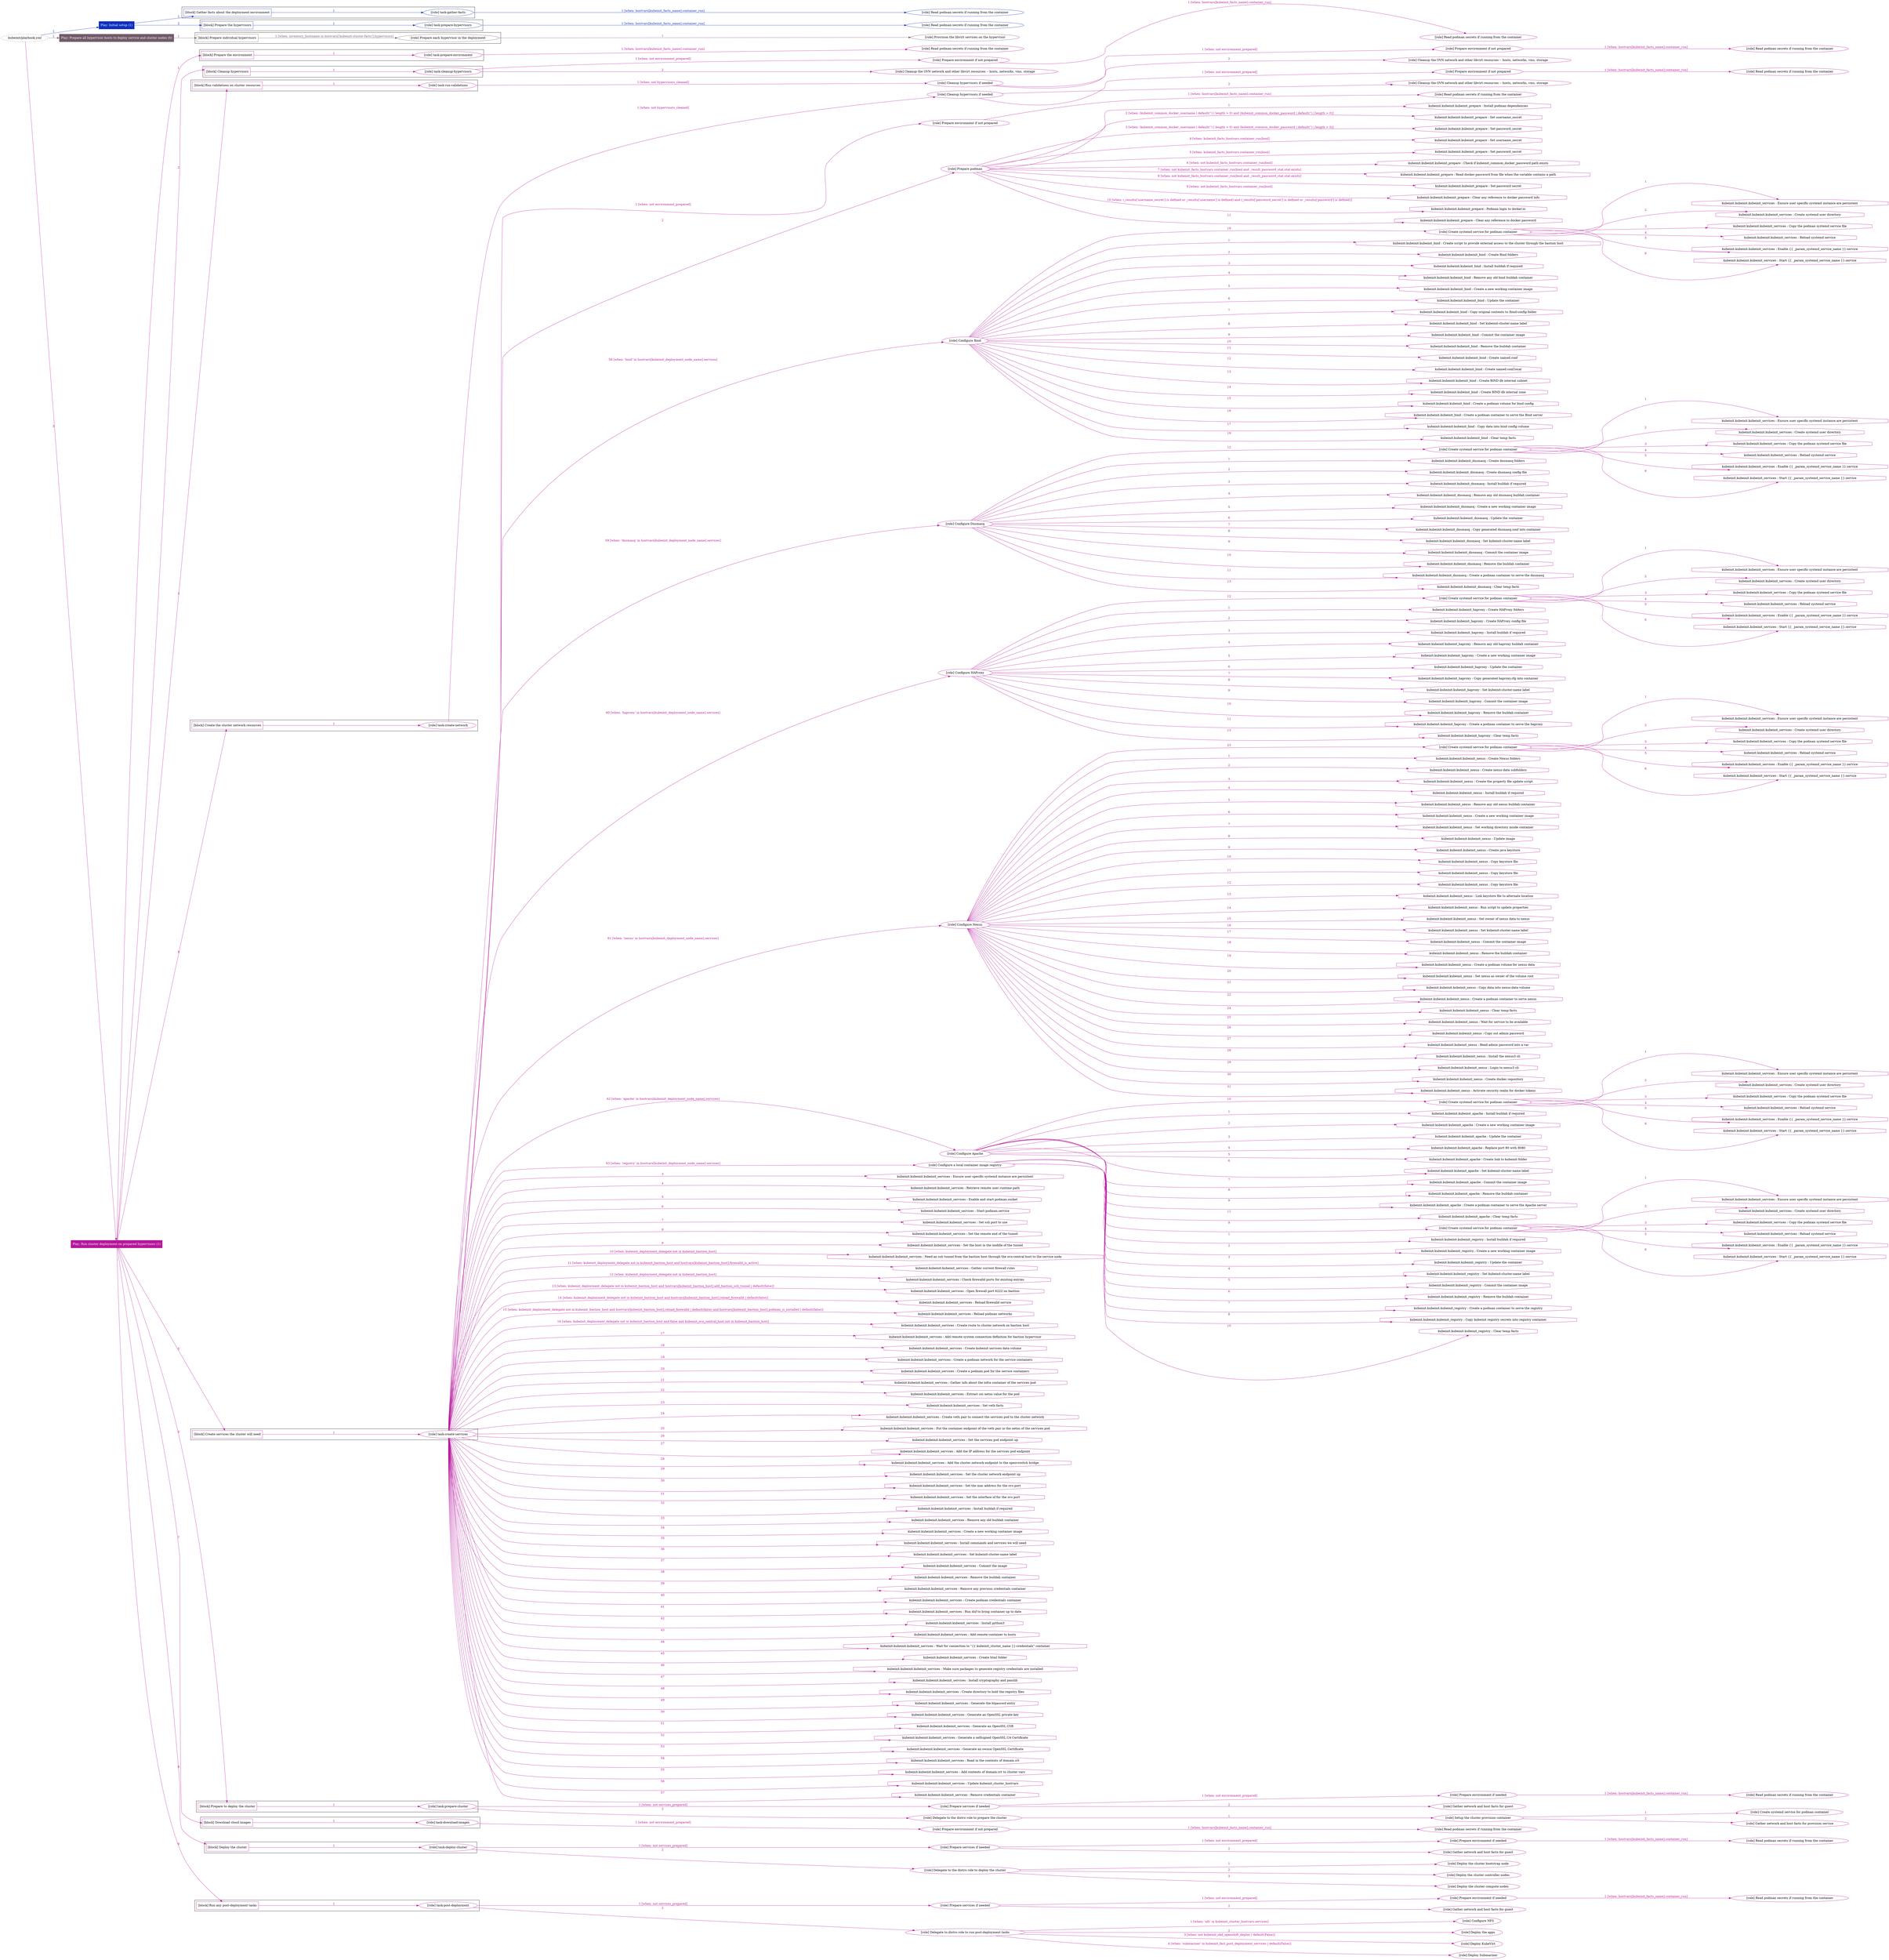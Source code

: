 digraph {
	graph [concentrate=true ordering=in rankdir=LR ratio=fill]
	edge [esep=5 sep=10]
	"kubeinit/playbook.yml" [id=root_node style=dotted]
	play_da83fcdc [label="Play: Initial setup (1)" color="#0d2fbf" fontcolor="#ffffff" id=play_da83fcdc shape=box style=filled tooltip=localhost]
	"kubeinit/playbook.yml" -> play_da83fcdc [label="1 " color="#0d2fbf" fontcolor="#0d2fbf" id=edge_ed9d6ae9 labeltooltip="1 " tooltip="1 "]
	subgraph "Read podman secrets if running from the container" {
		role_1a341c7d [label="[role] Read podman secrets if running from the container" color="#0d2fbf" id=role_1a341c7d tooltip="Read podman secrets if running from the container"]
	}
	subgraph "task-gather-facts" {
		role_5393e6f1 [label="[role] task-gather-facts" color="#0d2fbf" id=role_5393e6f1 tooltip="task-gather-facts"]
		role_5393e6f1 -> role_1a341c7d [label="1 [when: hostvars[kubeinit_facts_name].container_run]" color="#0d2fbf" fontcolor="#0d2fbf" id=edge_da818226 labeltooltip="1 [when: hostvars[kubeinit_facts_name].container_run]" tooltip="1 [when: hostvars[kubeinit_facts_name].container_run]"]
	}
	subgraph "Read podman secrets if running from the container" {
		role_7aa7e524 [label="[role] Read podman secrets if running from the container" color="#0d2fbf" id=role_7aa7e524 tooltip="Read podman secrets if running from the container"]
	}
	subgraph "task-prepare-hypervisors" {
		role_705b0af5 [label="[role] task-prepare-hypervisors" color="#0d2fbf" id=role_705b0af5 tooltip="task-prepare-hypervisors"]
		role_705b0af5 -> role_7aa7e524 [label="1 [when: hostvars[kubeinit_facts_name].container_run]" color="#0d2fbf" fontcolor="#0d2fbf" id=edge_c474e43d labeltooltip="1 [when: hostvars[kubeinit_facts_name].container_run]" tooltip="1 [when: hostvars[kubeinit_facts_name].container_run]"]
	}
	subgraph "Play: Initial setup (1)" {
		play_da83fcdc -> block_01547f96 [label=1 color="#0d2fbf" fontcolor="#0d2fbf" id=edge_13c24669 labeltooltip=1 tooltip=1]
		subgraph cluster_block_01547f96 {
			block_01547f96 [label="[block] Gather facts about the deployment environment" color="#0d2fbf" id=block_01547f96 labeltooltip="Gather facts about the deployment environment" shape=box tooltip="Gather facts about the deployment environment"]
			block_01547f96 -> role_5393e6f1 [label="1 " color="#0d2fbf" fontcolor="#0d2fbf" id=edge_a0b371b3 labeltooltip="1 " tooltip="1 "]
		}
		play_da83fcdc -> block_36793f04 [label=2 color="#0d2fbf" fontcolor="#0d2fbf" id=edge_391d170d labeltooltip=2 tooltip=2]
		subgraph cluster_block_36793f04 {
			block_36793f04 [label="[block] Prepare the hypervisors" color="#0d2fbf" id=block_36793f04 labeltooltip="Prepare the hypervisors" shape=box tooltip="Prepare the hypervisors"]
			block_36793f04 -> role_705b0af5 [label="1 " color="#0d2fbf" fontcolor="#0d2fbf" id=edge_076971ed labeltooltip="1 " tooltip="1 "]
		}
	}
	play_0098705c [label="Play: Prepare all hypervisor hosts to deploy service and cluster nodes (0)" color="#715b69" fontcolor="#ffffff" id=play_0098705c shape=box style=filled tooltip="Play: Prepare all hypervisor hosts to deploy service and cluster nodes (0)"]
	"kubeinit/playbook.yml" -> play_0098705c [label="2 " color="#715b69" fontcolor="#715b69" id=edge_b923548e labeltooltip="2 " tooltip="2 "]
	subgraph "Provision the libvirt services on the hypervisor" {
		role_8b53ea36 [label="[role] Provision the libvirt services on the hypervisor" color="#715b69" id=role_8b53ea36 tooltip="Provision the libvirt services on the hypervisor"]
	}
	subgraph "Prepare each hypervisor in the deployment" {
		role_60038cc7 [label="[role] Prepare each hypervisor in the deployment" color="#715b69" id=role_60038cc7 tooltip="Prepare each hypervisor in the deployment"]
		role_60038cc7 -> role_8b53ea36 [label="1 " color="#715b69" fontcolor="#715b69" id=edge_5cbd052b labeltooltip="1 " tooltip="1 "]
	}
	subgraph "Play: Prepare all hypervisor hosts to deploy service and cluster nodes (0)" {
		play_0098705c -> block_4e738304 [label=1 color="#715b69" fontcolor="#715b69" id=edge_ab3d4023 labeltooltip=1 tooltip=1]
		subgraph cluster_block_4e738304 {
			block_4e738304 [label="[block] Prepare individual hypervisors" color="#715b69" id=block_4e738304 labeltooltip="Prepare individual hypervisors" shape=box tooltip="Prepare individual hypervisors"]
			block_4e738304 -> role_60038cc7 [label="1 [when: inventory_hostname in hostvars['kubeinit-cluster-facts'].hypervisors]" color="#715b69" fontcolor="#715b69" id=edge_47847318 labeltooltip="1 [when: inventory_hostname in hostvars['kubeinit-cluster-facts'].hypervisors]" tooltip="1 [when: inventory_hostname in hostvars['kubeinit-cluster-facts'].hypervisors]"]
		}
	}
	play_09231ea3 [label="Play: Run cluster deployment on prepared hypervisors (1)" color="#b5179a" fontcolor="#ffffff" id=play_09231ea3 shape=box style=filled tooltip=localhost]
	"kubeinit/playbook.yml" -> play_09231ea3 [label="3 " color="#b5179a" fontcolor="#b5179a" id=edge_756353cc labeltooltip="3 " tooltip="3 "]
	subgraph "Read podman secrets if running from the container" {
		role_bf8b971a [label="[role] Read podman secrets if running from the container" color="#b5179a" id=role_bf8b971a tooltip="Read podman secrets if running from the container"]
	}
	subgraph "task-prepare-environment" {
		role_48fb9bf0 [label="[role] task-prepare-environment" color="#b5179a" id=role_48fb9bf0 tooltip="task-prepare-environment"]
		role_48fb9bf0 -> role_bf8b971a [label="1 [when: hostvars[kubeinit_facts_name].container_run]" color="#b5179a" fontcolor="#b5179a" id=edge_f89c4580 labeltooltip="1 [when: hostvars[kubeinit_facts_name].container_run]" tooltip="1 [when: hostvars[kubeinit_facts_name].container_run]"]
	}
	subgraph "Read podman secrets if running from the container" {
		role_875a981b [label="[role] Read podman secrets if running from the container" color="#b5179a" id=role_875a981b tooltip="Read podman secrets if running from the container"]
	}
	subgraph "Prepare environment if not prepared" {
		role_493c86ad [label="[role] Prepare environment if not prepared" color="#b5179a" id=role_493c86ad tooltip="Prepare environment if not prepared"]
		role_493c86ad -> role_875a981b [label="1 [when: hostvars[kubeinit_facts_name].container_run]" color="#b5179a" fontcolor="#b5179a" id=edge_48df0bf3 labeltooltip="1 [when: hostvars[kubeinit_facts_name].container_run]" tooltip="1 [when: hostvars[kubeinit_facts_name].container_run]"]
	}
	subgraph "Cleanup the OVN network and other libvirt resources -- hosts, networks, vms, storage" {
		role_43d53837 [label="[role] Cleanup the OVN network and other libvirt resources -- hosts, networks, vms, storage" color="#b5179a" id=role_43d53837 tooltip="Cleanup the OVN network and other libvirt resources -- hosts, networks, vms, storage"]
	}
	subgraph "task-cleanup-hypervisors" {
		role_93b897f6 [label="[role] task-cleanup-hypervisors" color="#b5179a" id=role_93b897f6 tooltip="task-cleanup-hypervisors"]
		role_93b897f6 -> role_493c86ad [label="1 [when: not environment_prepared]" color="#b5179a" fontcolor="#b5179a" id=edge_4c7ed450 labeltooltip="1 [when: not environment_prepared]" tooltip="1 [when: not environment_prepared]"]
		role_93b897f6 -> role_43d53837 [label="2 " color="#b5179a" fontcolor="#b5179a" id=edge_34eb3f7a labeltooltip="2 " tooltip="2 "]
	}
	subgraph "Read podman secrets if running from the container" {
		role_f3c0f2ed [label="[role] Read podman secrets if running from the container" color="#b5179a" id=role_f3c0f2ed tooltip="Read podman secrets if running from the container"]
	}
	subgraph "Prepare environment if not prepared" {
		role_185a8640 [label="[role] Prepare environment if not prepared" color="#b5179a" id=role_185a8640 tooltip="Prepare environment if not prepared"]
		role_185a8640 -> role_f3c0f2ed [label="1 [when: hostvars[kubeinit_facts_name].container_run]" color="#b5179a" fontcolor="#b5179a" id=edge_7abb7588 labeltooltip="1 [when: hostvars[kubeinit_facts_name].container_run]" tooltip="1 [when: hostvars[kubeinit_facts_name].container_run]"]
	}
	subgraph "Cleanup the OVN network and other libvirt resources -- hosts, networks, vms, storage" {
		role_a5936292 [label="[role] Cleanup the OVN network and other libvirt resources -- hosts, networks, vms, storage" color="#b5179a" id=role_a5936292 tooltip="Cleanup the OVN network and other libvirt resources -- hosts, networks, vms, storage"]
	}
	subgraph "Cleanup hypervisors if needed" {
		role_cfe65745 [label="[role] Cleanup hypervisors if needed" color="#b5179a" id=role_cfe65745 tooltip="Cleanup hypervisors if needed"]
		role_cfe65745 -> role_185a8640 [label="1 [when: not environment_prepared]" color="#b5179a" fontcolor="#b5179a" id=edge_0da8141a labeltooltip="1 [when: not environment_prepared]" tooltip="1 [when: not environment_prepared]"]
		role_cfe65745 -> role_a5936292 [label="2 " color="#b5179a" fontcolor="#b5179a" id=edge_e0412ead labeltooltip="2 " tooltip="2 "]
	}
	subgraph "task-run-validations" {
		role_3ff231de [label="[role] task-run-validations" color="#b5179a" id=role_3ff231de tooltip="task-run-validations"]
		role_3ff231de -> role_cfe65745 [label="1 [when: not hypervisors_cleaned]" color="#b5179a" fontcolor="#b5179a" id=edge_0b1c8bce labeltooltip="1 [when: not hypervisors_cleaned]" tooltip="1 [when: not hypervisors_cleaned]"]
	}
	subgraph "Read podman secrets if running from the container" {
		role_73949ac0 [label="[role] Read podman secrets if running from the container" color="#b5179a" id=role_73949ac0 tooltip="Read podman secrets if running from the container"]
	}
	subgraph "Prepare environment if not prepared" {
		role_a6ecddd6 [label="[role] Prepare environment if not prepared" color="#b5179a" id=role_a6ecddd6 tooltip="Prepare environment if not prepared"]
		role_a6ecddd6 -> role_73949ac0 [label="1 [when: hostvars[kubeinit_facts_name].container_run]" color="#b5179a" fontcolor="#b5179a" id=edge_487c8ac2 labeltooltip="1 [when: hostvars[kubeinit_facts_name].container_run]" tooltip="1 [when: hostvars[kubeinit_facts_name].container_run]"]
	}
	subgraph "Cleanup the OVN network and other libvirt resources -- hosts, networks, vms, storage" {
		role_2499c765 [label="[role] Cleanup the OVN network and other libvirt resources -- hosts, networks, vms, storage" color="#b5179a" id=role_2499c765 tooltip="Cleanup the OVN network and other libvirt resources -- hosts, networks, vms, storage"]
	}
	subgraph "Cleanup hypervisors if needed" {
		role_c0464e97 [label="[role] Cleanup hypervisors if needed" color="#b5179a" id=role_c0464e97 tooltip="Cleanup hypervisors if needed"]
		role_c0464e97 -> role_a6ecddd6 [label="1 [when: not environment_prepared]" color="#b5179a" fontcolor="#b5179a" id=edge_507412d3 labeltooltip="1 [when: not environment_prepared]" tooltip="1 [when: not environment_prepared]"]
		role_c0464e97 -> role_2499c765 [label="2 " color="#b5179a" fontcolor="#b5179a" id=edge_40797c1d labeltooltip="2 " tooltip="2 "]
	}
	subgraph "task-create-network" {
		role_4e548c8f [label="[role] task-create-network" color="#b5179a" id=role_4e548c8f tooltip="task-create-network"]
		role_4e548c8f -> role_c0464e97 [label="1 [when: not hypervisors_cleaned]" color="#b5179a" fontcolor="#b5179a" id=edge_2f0147da labeltooltip="1 [when: not hypervisors_cleaned]" tooltip="1 [when: not hypervisors_cleaned]"]
	}
	subgraph "Read podman secrets if running from the container" {
		role_ea18c943 [label="[role] Read podman secrets if running from the container" color="#b5179a" id=role_ea18c943 tooltip="Read podman secrets if running from the container"]
	}
	subgraph "Prepare environment if not prepared" {
		role_e724a110 [label="[role] Prepare environment if not prepared" color="#b5179a" id=role_e724a110 tooltip="Prepare environment if not prepared"]
		role_e724a110 -> role_ea18c943 [label="1 [when: hostvars[kubeinit_facts_name].container_run]" color="#b5179a" fontcolor="#b5179a" id=edge_601c7494 labeltooltip="1 [when: hostvars[kubeinit_facts_name].container_run]" tooltip="1 [when: hostvars[kubeinit_facts_name].container_run]"]
	}
	subgraph "Prepare podman" {
		role_ec53113d [label="[role] Prepare podman" color="#b5179a" id=role_ec53113d tooltip="Prepare podman"]
		task_57093e8d [label="kubeinit.kubeinit.kubeinit_prepare : Install podman dependencies" color="#b5179a" id=task_57093e8d shape=octagon tooltip="kubeinit.kubeinit.kubeinit_prepare : Install podman dependencies"]
		role_ec53113d -> task_57093e8d [label="1 " color="#b5179a" fontcolor="#b5179a" id=edge_25219839 labeltooltip="1 " tooltip="1 "]
		task_43b7b74e [label="kubeinit.kubeinit.kubeinit_prepare : Set username_secret" color="#b5179a" id=task_43b7b74e shape=octagon tooltip="kubeinit.kubeinit.kubeinit_prepare : Set username_secret"]
		role_ec53113d -> task_43b7b74e [label="2 [when: (kubeinit_common_docker_username | default('') | length > 0) and (kubeinit_common_docker_password | default('') | length > 0)]" color="#b5179a" fontcolor="#b5179a" id=edge_e42f1554 labeltooltip="2 [when: (kubeinit_common_docker_username | default('') | length > 0) and (kubeinit_common_docker_password | default('') | length > 0)]" tooltip="2 [when: (kubeinit_common_docker_username | default('') | length > 0) and (kubeinit_common_docker_password | default('') | length > 0)]"]
		task_87905e49 [label="kubeinit.kubeinit.kubeinit_prepare : Set password_secret" color="#b5179a" id=task_87905e49 shape=octagon tooltip="kubeinit.kubeinit.kubeinit_prepare : Set password_secret"]
		role_ec53113d -> task_87905e49 [label="3 [when: (kubeinit_common_docker_username | default('') | length > 0) and (kubeinit_common_docker_password | default('') | length > 0)]" color="#b5179a" fontcolor="#b5179a" id=edge_7817fffc labeltooltip="3 [when: (kubeinit_common_docker_username | default('') | length > 0) and (kubeinit_common_docker_password | default('') | length > 0)]" tooltip="3 [when: (kubeinit_common_docker_username | default('') | length > 0) and (kubeinit_common_docker_password | default('') | length > 0)]"]
		task_bc533cf5 [label="kubeinit.kubeinit.kubeinit_prepare : Set username_secret" color="#b5179a" id=task_bc533cf5 shape=octagon tooltip="kubeinit.kubeinit.kubeinit_prepare : Set username_secret"]
		role_ec53113d -> task_bc533cf5 [label="4 [when: kubeinit_facts_hostvars.container_run|bool]" color="#b5179a" fontcolor="#b5179a" id=edge_f872b766 labeltooltip="4 [when: kubeinit_facts_hostvars.container_run|bool]" tooltip="4 [when: kubeinit_facts_hostvars.container_run|bool]"]
		task_7da19835 [label="kubeinit.kubeinit.kubeinit_prepare : Set password_secret" color="#b5179a" id=task_7da19835 shape=octagon tooltip="kubeinit.kubeinit.kubeinit_prepare : Set password_secret"]
		role_ec53113d -> task_7da19835 [label="5 [when: kubeinit_facts_hostvars.container_run|bool]" color="#b5179a" fontcolor="#b5179a" id=edge_68410c5b labeltooltip="5 [when: kubeinit_facts_hostvars.container_run|bool]" tooltip="5 [when: kubeinit_facts_hostvars.container_run|bool]"]
		task_a1f8dca6 [label="kubeinit.kubeinit.kubeinit_prepare : Check if kubeinit_common_docker_password path exists" color="#b5179a" id=task_a1f8dca6 shape=octagon tooltip="kubeinit.kubeinit.kubeinit_prepare : Check if kubeinit_common_docker_password path exists"]
		role_ec53113d -> task_a1f8dca6 [label="6 [when: not kubeinit_facts_hostvars.container_run|bool]" color="#b5179a" fontcolor="#b5179a" id=edge_8e4b95aa labeltooltip="6 [when: not kubeinit_facts_hostvars.container_run|bool]" tooltip="6 [when: not kubeinit_facts_hostvars.container_run|bool]"]
		task_c5d3ef53 [label="kubeinit.kubeinit.kubeinit_prepare : Read docker password from file when the variable contains a path" color="#b5179a" id=task_c5d3ef53 shape=octagon tooltip="kubeinit.kubeinit.kubeinit_prepare : Read docker password from file when the variable contains a path"]
		role_ec53113d -> task_c5d3ef53 [label="7 [when: not kubeinit_facts_hostvars.container_run|bool and _result_password_stat.stat.exists]" color="#b5179a" fontcolor="#b5179a" id=edge_09e39e24 labeltooltip="7 [when: not kubeinit_facts_hostvars.container_run|bool and _result_password_stat.stat.exists]" tooltip="7 [when: not kubeinit_facts_hostvars.container_run|bool and _result_password_stat.stat.exists]"]
		task_b123c0c9 [label="kubeinit.kubeinit.kubeinit_prepare : Set password secret" color="#b5179a" id=task_b123c0c9 shape=octagon tooltip="kubeinit.kubeinit.kubeinit_prepare : Set password secret"]
		role_ec53113d -> task_b123c0c9 [label="8 [when: not kubeinit_facts_hostvars.container_run|bool and _result_password_stat.stat.exists]" color="#b5179a" fontcolor="#b5179a" id=edge_76c4fc99 labeltooltip="8 [when: not kubeinit_facts_hostvars.container_run|bool and _result_password_stat.stat.exists]" tooltip="8 [when: not kubeinit_facts_hostvars.container_run|bool and _result_password_stat.stat.exists]"]
		task_76e1fdd2 [label="kubeinit.kubeinit.kubeinit_prepare : Clear any reference to docker password info" color="#b5179a" id=task_76e1fdd2 shape=octagon tooltip="kubeinit.kubeinit.kubeinit_prepare : Clear any reference to docker password info"]
		role_ec53113d -> task_76e1fdd2 [label="9 [when: not kubeinit_facts_hostvars.container_run|bool]" color="#b5179a" fontcolor="#b5179a" id=edge_4a8714fc labeltooltip="9 [when: not kubeinit_facts_hostvars.container_run|bool]" tooltip="9 [when: not kubeinit_facts_hostvars.container_run|bool]"]
		task_7656f37b [label="kubeinit.kubeinit.kubeinit_prepare : Podman login to docker.io" color="#b5179a" id=task_7656f37b shape=octagon tooltip="kubeinit.kubeinit.kubeinit_prepare : Podman login to docker.io"]
		role_ec53113d -> task_7656f37b [label="10 [when: (_results['username_secret'] is defined or _results['username'] is defined) and (_results['password_secret'] is defined or _results['password'] is defined)]" color="#b5179a" fontcolor="#b5179a" id=edge_6e45e1fb labeltooltip="10 [when: (_results['username_secret'] is defined or _results['username'] is defined) and (_results['password_secret'] is defined or _results['password'] is defined)]" tooltip="10 [when: (_results['username_secret'] is defined or _results['username'] is defined) and (_results['password_secret'] is defined or _results['password'] is defined)]"]
		task_4fccf65f [label="kubeinit.kubeinit.kubeinit_prepare : Clear any reference to docker password" color="#b5179a" id=task_4fccf65f shape=octagon tooltip="kubeinit.kubeinit.kubeinit_prepare : Clear any reference to docker password"]
		role_ec53113d -> task_4fccf65f [label="11 " color="#b5179a" fontcolor="#b5179a" id=edge_6596541b labeltooltip="11 " tooltip="11 "]
	}
	subgraph "Create systemd service for podman container" {
		role_62bc2bce [label="[role] Create systemd service for podman container" color="#b5179a" id=role_62bc2bce tooltip="Create systemd service for podman container"]
		task_b1743333 [label="kubeinit.kubeinit.kubeinit_services : Ensure user specific systemd instance are persistent" color="#b5179a" id=task_b1743333 shape=octagon tooltip="kubeinit.kubeinit.kubeinit_services : Ensure user specific systemd instance are persistent"]
		role_62bc2bce -> task_b1743333 [label="1 " color="#b5179a" fontcolor="#b5179a" id=edge_cab9b658 labeltooltip="1 " tooltip="1 "]
		task_910b6232 [label="kubeinit.kubeinit.kubeinit_services : Create systemd user directory" color="#b5179a" id=task_910b6232 shape=octagon tooltip="kubeinit.kubeinit.kubeinit_services : Create systemd user directory"]
		role_62bc2bce -> task_910b6232 [label="2 " color="#b5179a" fontcolor="#b5179a" id=edge_42535959 labeltooltip="2 " tooltip="2 "]
		task_dc504254 [label="kubeinit.kubeinit.kubeinit_services : Copy the podman systemd service file" color="#b5179a" id=task_dc504254 shape=octagon tooltip="kubeinit.kubeinit.kubeinit_services : Copy the podman systemd service file"]
		role_62bc2bce -> task_dc504254 [label="3 " color="#b5179a" fontcolor="#b5179a" id=edge_73cc4083 labeltooltip="3 " tooltip="3 "]
		task_e4698720 [label="kubeinit.kubeinit.kubeinit_services : Reload systemd service" color="#b5179a" id=task_e4698720 shape=octagon tooltip="kubeinit.kubeinit.kubeinit_services : Reload systemd service"]
		role_62bc2bce -> task_e4698720 [label="4 " color="#b5179a" fontcolor="#b5179a" id=edge_340ff1c2 labeltooltip="4 " tooltip="4 "]
		task_11789583 [label="kubeinit.kubeinit.kubeinit_services : Enable {{ _param_systemd_service_name }}.service" color="#b5179a" id=task_11789583 shape=octagon tooltip="kubeinit.kubeinit.kubeinit_services : Enable {{ _param_systemd_service_name }}.service"]
		role_62bc2bce -> task_11789583 [label="5 " color="#b5179a" fontcolor="#b5179a" id=edge_d10c7e3c labeltooltip="5 " tooltip="5 "]
		task_a4b41783 [label="kubeinit.kubeinit.kubeinit_services : Start {{ _param_systemd_service_name }}.service" color="#b5179a" id=task_a4b41783 shape=octagon tooltip="kubeinit.kubeinit.kubeinit_services : Start {{ _param_systemd_service_name }}.service"]
		role_62bc2bce -> task_a4b41783 [label="6 " color="#b5179a" fontcolor="#b5179a" id=edge_2bb9dcd9 labeltooltip="6 " tooltip="6 "]
	}
	subgraph "Configure Bind" {
		role_ab6fd439 [label="[role] Configure Bind" color="#b5179a" id=role_ab6fd439 tooltip="Configure Bind"]
		task_fcf70d55 [label="kubeinit.kubeinit.kubeinit_bind : Create script to provide external access to the cluster through the bastion host" color="#b5179a" id=task_fcf70d55 shape=octagon tooltip="kubeinit.kubeinit.kubeinit_bind : Create script to provide external access to the cluster through the bastion host"]
		role_ab6fd439 -> task_fcf70d55 [label="1 " color="#b5179a" fontcolor="#b5179a" id=edge_6eee48fb labeltooltip="1 " tooltip="1 "]
		task_e81a067e [label="kubeinit.kubeinit.kubeinit_bind : Create Bind folders" color="#b5179a" id=task_e81a067e shape=octagon tooltip="kubeinit.kubeinit.kubeinit_bind : Create Bind folders"]
		role_ab6fd439 -> task_e81a067e [label="2 " color="#b5179a" fontcolor="#b5179a" id=edge_5704a8b3 labeltooltip="2 " tooltip="2 "]
		task_13970ea3 [label="kubeinit.kubeinit.kubeinit_bind : Install buildah if required" color="#b5179a" id=task_13970ea3 shape=octagon tooltip="kubeinit.kubeinit.kubeinit_bind : Install buildah if required"]
		role_ab6fd439 -> task_13970ea3 [label="3 " color="#b5179a" fontcolor="#b5179a" id=edge_c7db31aa labeltooltip="3 " tooltip="3 "]
		task_01479f60 [label="kubeinit.kubeinit.kubeinit_bind : Remove any old bind buildah container" color="#b5179a" id=task_01479f60 shape=octagon tooltip="kubeinit.kubeinit.kubeinit_bind : Remove any old bind buildah container"]
		role_ab6fd439 -> task_01479f60 [label="4 " color="#b5179a" fontcolor="#b5179a" id=edge_aaae0f50 labeltooltip="4 " tooltip="4 "]
		task_0dd9d2bb [label="kubeinit.kubeinit.kubeinit_bind : Create a new working container image" color="#b5179a" id=task_0dd9d2bb shape=octagon tooltip="kubeinit.kubeinit.kubeinit_bind : Create a new working container image"]
		role_ab6fd439 -> task_0dd9d2bb [label="5 " color="#b5179a" fontcolor="#b5179a" id=edge_4b4d0942 labeltooltip="5 " tooltip="5 "]
		task_f48eed7e [label="kubeinit.kubeinit.kubeinit_bind : Update the container" color="#b5179a" id=task_f48eed7e shape=octagon tooltip="kubeinit.kubeinit.kubeinit_bind : Update the container"]
		role_ab6fd439 -> task_f48eed7e [label="6 " color="#b5179a" fontcolor="#b5179a" id=edge_c0a07ad6 labeltooltip="6 " tooltip="6 "]
		task_7dc1a94d [label="kubeinit.kubeinit.kubeinit_bind : Copy original contents to /bind-config folder" color="#b5179a" id=task_7dc1a94d shape=octagon tooltip="kubeinit.kubeinit.kubeinit_bind : Copy original contents to /bind-config folder"]
		role_ab6fd439 -> task_7dc1a94d [label="7 " color="#b5179a" fontcolor="#b5179a" id=edge_f89114eb labeltooltip="7 " tooltip="7 "]
		task_95078c57 [label="kubeinit.kubeinit.kubeinit_bind : Set kubeinit-cluster-name label" color="#b5179a" id=task_95078c57 shape=octagon tooltip="kubeinit.kubeinit.kubeinit_bind : Set kubeinit-cluster-name label"]
		role_ab6fd439 -> task_95078c57 [label="8 " color="#b5179a" fontcolor="#b5179a" id=edge_eae4e5b9 labeltooltip="8 " tooltip="8 "]
		task_a1fe3824 [label="kubeinit.kubeinit.kubeinit_bind : Commit the container image" color="#b5179a" id=task_a1fe3824 shape=octagon tooltip="kubeinit.kubeinit.kubeinit_bind : Commit the container image"]
		role_ab6fd439 -> task_a1fe3824 [label="9 " color="#b5179a" fontcolor="#b5179a" id=edge_dc7faab6 labeltooltip="9 " tooltip="9 "]
		task_af4db6e7 [label="kubeinit.kubeinit.kubeinit_bind : Remove the buildah container" color="#b5179a" id=task_af4db6e7 shape=octagon tooltip="kubeinit.kubeinit.kubeinit_bind : Remove the buildah container"]
		role_ab6fd439 -> task_af4db6e7 [label="10 " color="#b5179a" fontcolor="#b5179a" id=edge_ab6a307b labeltooltip="10 " tooltip="10 "]
		task_f27968e8 [label="kubeinit.kubeinit.kubeinit_bind : Create named.conf" color="#b5179a" id=task_f27968e8 shape=octagon tooltip="kubeinit.kubeinit.kubeinit_bind : Create named.conf"]
		role_ab6fd439 -> task_f27968e8 [label="11 " color="#b5179a" fontcolor="#b5179a" id=edge_95d15d36 labeltooltip="11 " tooltip="11 "]
		task_ca175419 [label="kubeinit.kubeinit.kubeinit_bind : Create named.conf.local" color="#b5179a" id=task_ca175419 shape=octagon tooltip="kubeinit.kubeinit.kubeinit_bind : Create named.conf.local"]
		role_ab6fd439 -> task_ca175419 [label="12 " color="#b5179a" fontcolor="#b5179a" id=edge_af12b9a4 labeltooltip="12 " tooltip="12 "]
		task_d85f04cf [label="kubeinit.kubeinit.kubeinit_bind : Create BIND db internal subnet" color="#b5179a" id=task_d85f04cf shape=octagon tooltip="kubeinit.kubeinit.kubeinit_bind : Create BIND db internal subnet"]
		role_ab6fd439 -> task_d85f04cf [label="13 " color="#b5179a" fontcolor="#b5179a" id=edge_c8acd537 labeltooltip="13 " tooltip="13 "]
		task_324c122b [label="kubeinit.kubeinit.kubeinit_bind : Create BIND db internal zone" color="#b5179a" id=task_324c122b shape=octagon tooltip="kubeinit.kubeinit.kubeinit_bind : Create BIND db internal zone"]
		role_ab6fd439 -> task_324c122b [label="14 " color="#b5179a" fontcolor="#b5179a" id=edge_4ce1c9e2 labeltooltip="14 " tooltip="14 "]
		task_fbc8efb8 [label="kubeinit.kubeinit.kubeinit_bind : Create a podman volume for bind config" color="#b5179a" id=task_fbc8efb8 shape=octagon tooltip="kubeinit.kubeinit.kubeinit_bind : Create a podman volume for bind config"]
		role_ab6fd439 -> task_fbc8efb8 [label="15 " color="#b5179a" fontcolor="#b5179a" id=edge_004d5a0b labeltooltip="15 " tooltip="15 "]
		task_ec933ad6 [label="kubeinit.kubeinit.kubeinit_bind : Create a podman container to serve the Bind server" color="#b5179a" id=task_ec933ad6 shape=octagon tooltip="kubeinit.kubeinit.kubeinit_bind : Create a podman container to serve the Bind server"]
		role_ab6fd439 -> task_ec933ad6 [label="16 " color="#b5179a" fontcolor="#b5179a" id=edge_e1650f6d labeltooltip="16 " tooltip="16 "]
		task_6297ac37 [label="kubeinit.kubeinit.kubeinit_bind : Copy data into bind config volume" color="#b5179a" id=task_6297ac37 shape=octagon tooltip="kubeinit.kubeinit.kubeinit_bind : Copy data into bind config volume"]
		role_ab6fd439 -> task_6297ac37 [label="17 " color="#b5179a" fontcolor="#b5179a" id=edge_ce287c81 labeltooltip="17 " tooltip="17 "]
		role_ab6fd439 -> role_62bc2bce [label="18 " color="#b5179a" fontcolor="#b5179a" id=edge_d81c7d26 labeltooltip="18 " tooltip="18 "]
		task_a57bc74e [label="kubeinit.kubeinit.kubeinit_bind : Clear temp facts" color="#b5179a" id=task_a57bc74e shape=octagon tooltip="kubeinit.kubeinit.kubeinit_bind : Clear temp facts"]
		role_ab6fd439 -> task_a57bc74e [label="19 " color="#b5179a" fontcolor="#b5179a" id=edge_02df38cb labeltooltip="19 " tooltip="19 "]
	}
	subgraph "Create systemd service for podman container" {
		role_68b69423 [label="[role] Create systemd service for podman container" color="#b5179a" id=role_68b69423 tooltip="Create systemd service for podman container"]
		task_309a856b [label="kubeinit.kubeinit.kubeinit_services : Ensure user specific systemd instance are persistent" color="#b5179a" id=task_309a856b shape=octagon tooltip="kubeinit.kubeinit.kubeinit_services : Ensure user specific systemd instance are persistent"]
		role_68b69423 -> task_309a856b [label="1 " color="#b5179a" fontcolor="#b5179a" id=edge_a230fbf2 labeltooltip="1 " tooltip="1 "]
		task_046f6e6f [label="kubeinit.kubeinit.kubeinit_services : Create systemd user directory" color="#b5179a" id=task_046f6e6f shape=octagon tooltip="kubeinit.kubeinit.kubeinit_services : Create systemd user directory"]
		role_68b69423 -> task_046f6e6f [label="2 " color="#b5179a" fontcolor="#b5179a" id=edge_71ced165 labeltooltip="2 " tooltip="2 "]
		task_0980338f [label="kubeinit.kubeinit.kubeinit_services : Copy the podman systemd service file" color="#b5179a" id=task_0980338f shape=octagon tooltip="kubeinit.kubeinit.kubeinit_services : Copy the podman systemd service file"]
		role_68b69423 -> task_0980338f [label="3 " color="#b5179a" fontcolor="#b5179a" id=edge_80413824 labeltooltip="3 " tooltip="3 "]
		task_0e538432 [label="kubeinit.kubeinit.kubeinit_services : Reload systemd service" color="#b5179a" id=task_0e538432 shape=octagon tooltip="kubeinit.kubeinit.kubeinit_services : Reload systemd service"]
		role_68b69423 -> task_0e538432 [label="4 " color="#b5179a" fontcolor="#b5179a" id=edge_e1fba6c9 labeltooltip="4 " tooltip="4 "]
		task_bed391cb [label="kubeinit.kubeinit.kubeinit_services : Enable {{ _param_systemd_service_name }}.service" color="#b5179a" id=task_bed391cb shape=octagon tooltip="kubeinit.kubeinit.kubeinit_services : Enable {{ _param_systemd_service_name }}.service"]
		role_68b69423 -> task_bed391cb [label="5 " color="#b5179a" fontcolor="#b5179a" id=edge_93424db4 labeltooltip="5 " tooltip="5 "]
		task_c05c8b8f [label="kubeinit.kubeinit.kubeinit_services : Start {{ _param_systemd_service_name }}.service" color="#b5179a" id=task_c05c8b8f shape=octagon tooltip="kubeinit.kubeinit.kubeinit_services : Start {{ _param_systemd_service_name }}.service"]
		role_68b69423 -> task_c05c8b8f [label="6 " color="#b5179a" fontcolor="#b5179a" id=edge_47ed0534 labeltooltip="6 " tooltip="6 "]
	}
	subgraph "Configure Dnsmasq" {
		role_58208c85 [label="[role] Configure Dnsmasq" color="#b5179a" id=role_58208c85 tooltip="Configure Dnsmasq"]
		task_a09f488e [label="kubeinit.kubeinit.kubeinit_dnsmasq : Create dnsmasq folders" color="#b5179a" id=task_a09f488e shape=octagon tooltip="kubeinit.kubeinit.kubeinit_dnsmasq : Create dnsmasq folders"]
		role_58208c85 -> task_a09f488e [label="1 " color="#b5179a" fontcolor="#b5179a" id=edge_4a582686 labeltooltip="1 " tooltip="1 "]
		task_a5fd024f [label="kubeinit.kubeinit.kubeinit_dnsmasq : Create dnsmasq config file" color="#b5179a" id=task_a5fd024f shape=octagon tooltip="kubeinit.kubeinit.kubeinit_dnsmasq : Create dnsmasq config file"]
		role_58208c85 -> task_a5fd024f [label="2 " color="#b5179a" fontcolor="#b5179a" id=edge_56794064 labeltooltip="2 " tooltip="2 "]
		task_9a385155 [label="kubeinit.kubeinit.kubeinit_dnsmasq : Install buildah if required" color="#b5179a" id=task_9a385155 shape=octagon tooltip="kubeinit.kubeinit.kubeinit_dnsmasq : Install buildah if required"]
		role_58208c85 -> task_9a385155 [label="3 " color="#b5179a" fontcolor="#b5179a" id=edge_910f515d labeltooltip="3 " tooltip="3 "]
		task_87c565de [label="kubeinit.kubeinit.kubeinit_dnsmasq : Remove any old dnsmasq buildah container" color="#b5179a" id=task_87c565de shape=octagon tooltip="kubeinit.kubeinit.kubeinit_dnsmasq : Remove any old dnsmasq buildah container"]
		role_58208c85 -> task_87c565de [label="4 " color="#b5179a" fontcolor="#b5179a" id=edge_f0905dcb labeltooltip="4 " tooltip="4 "]
		task_48859fdb [label="kubeinit.kubeinit.kubeinit_dnsmasq : Create a new working container image" color="#b5179a" id=task_48859fdb shape=octagon tooltip="kubeinit.kubeinit.kubeinit_dnsmasq : Create a new working container image"]
		role_58208c85 -> task_48859fdb [label="5 " color="#b5179a" fontcolor="#b5179a" id=edge_9b452c3e labeltooltip="5 " tooltip="5 "]
		task_b9c7a98b [label="kubeinit.kubeinit.kubeinit_dnsmasq : Update the container" color="#b5179a" id=task_b9c7a98b shape=octagon tooltip="kubeinit.kubeinit.kubeinit_dnsmasq : Update the container"]
		role_58208c85 -> task_b9c7a98b [label="6 " color="#b5179a" fontcolor="#b5179a" id=edge_254d40cf labeltooltip="6 " tooltip="6 "]
		task_39554fc3 [label="kubeinit.kubeinit.kubeinit_dnsmasq : Copy generated dnsmasq.conf into container" color="#b5179a" id=task_39554fc3 shape=octagon tooltip="kubeinit.kubeinit.kubeinit_dnsmasq : Copy generated dnsmasq.conf into container"]
		role_58208c85 -> task_39554fc3 [label="7 " color="#b5179a" fontcolor="#b5179a" id=edge_e7888d61 labeltooltip="7 " tooltip="7 "]
		task_0e5cd95e [label="kubeinit.kubeinit.kubeinit_dnsmasq : Set kubeinit-cluster-name label" color="#b5179a" id=task_0e5cd95e shape=octagon tooltip="kubeinit.kubeinit.kubeinit_dnsmasq : Set kubeinit-cluster-name label"]
		role_58208c85 -> task_0e5cd95e [label="8 " color="#b5179a" fontcolor="#b5179a" id=edge_12d1767c labeltooltip="8 " tooltip="8 "]
		task_a11f0b87 [label="kubeinit.kubeinit.kubeinit_dnsmasq : Commit the container image" color="#b5179a" id=task_a11f0b87 shape=octagon tooltip="kubeinit.kubeinit.kubeinit_dnsmasq : Commit the container image"]
		role_58208c85 -> task_a11f0b87 [label="9 " color="#b5179a" fontcolor="#b5179a" id=edge_b4fb3501 labeltooltip="9 " tooltip="9 "]
		task_c3c3dfc4 [label="kubeinit.kubeinit.kubeinit_dnsmasq : Remove the buildah container" color="#b5179a" id=task_c3c3dfc4 shape=octagon tooltip="kubeinit.kubeinit.kubeinit_dnsmasq : Remove the buildah container"]
		role_58208c85 -> task_c3c3dfc4 [label="10 " color="#b5179a" fontcolor="#b5179a" id=edge_c99b3317 labeltooltip="10 " tooltip="10 "]
		task_a7dae87f [label="kubeinit.kubeinit.kubeinit_dnsmasq : Create a podman container to serve the dnsmasq" color="#b5179a" id=task_a7dae87f shape=octagon tooltip="kubeinit.kubeinit.kubeinit_dnsmasq : Create a podman container to serve the dnsmasq"]
		role_58208c85 -> task_a7dae87f [label="11 " color="#b5179a" fontcolor="#b5179a" id=edge_b5d54606 labeltooltip="11 " tooltip="11 "]
		role_58208c85 -> role_68b69423 [label="12 " color="#b5179a" fontcolor="#b5179a" id=edge_ad45895a labeltooltip="12 " tooltip="12 "]
		task_4f775dd3 [label="kubeinit.kubeinit.kubeinit_dnsmasq : Clear temp facts" color="#b5179a" id=task_4f775dd3 shape=octagon tooltip="kubeinit.kubeinit.kubeinit_dnsmasq : Clear temp facts"]
		role_58208c85 -> task_4f775dd3 [label="13 " color="#b5179a" fontcolor="#b5179a" id=edge_12078183 labeltooltip="13 " tooltip="13 "]
	}
	subgraph "Create systemd service for podman container" {
		role_1d934fd6 [label="[role] Create systemd service for podman container" color="#b5179a" id=role_1d934fd6 tooltip="Create systemd service for podman container"]
		task_87518bae [label="kubeinit.kubeinit.kubeinit_services : Ensure user specific systemd instance are persistent" color="#b5179a" id=task_87518bae shape=octagon tooltip="kubeinit.kubeinit.kubeinit_services : Ensure user specific systemd instance are persistent"]
		role_1d934fd6 -> task_87518bae [label="1 " color="#b5179a" fontcolor="#b5179a" id=edge_28f1aa30 labeltooltip="1 " tooltip="1 "]
		task_693f270b [label="kubeinit.kubeinit.kubeinit_services : Create systemd user directory" color="#b5179a" id=task_693f270b shape=octagon tooltip="kubeinit.kubeinit.kubeinit_services : Create systemd user directory"]
		role_1d934fd6 -> task_693f270b [label="2 " color="#b5179a" fontcolor="#b5179a" id=edge_13c6c2e7 labeltooltip="2 " tooltip="2 "]
		task_8df2494a [label="kubeinit.kubeinit.kubeinit_services : Copy the podman systemd service file" color="#b5179a" id=task_8df2494a shape=octagon tooltip="kubeinit.kubeinit.kubeinit_services : Copy the podman systemd service file"]
		role_1d934fd6 -> task_8df2494a [label="3 " color="#b5179a" fontcolor="#b5179a" id=edge_44ac1376 labeltooltip="3 " tooltip="3 "]
		task_4924c3fb [label="kubeinit.kubeinit.kubeinit_services : Reload systemd service" color="#b5179a" id=task_4924c3fb shape=octagon tooltip="kubeinit.kubeinit.kubeinit_services : Reload systemd service"]
		role_1d934fd6 -> task_4924c3fb [label="4 " color="#b5179a" fontcolor="#b5179a" id=edge_c81ceabc labeltooltip="4 " tooltip="4 "]
		task_68a5a961 [label="kubeinit.kubeinit.kubeinit_services : Enable {{ _param_systemd_service_name }}.service" color="#b5179a" id=task_68a5a961 shape=octagon tooltip="kubeinit.kubeinit.kubeinit_services : Enable {{ _param_systemd_service_name }}.service"]
		role_1d934fd6 -> task_68a5a961 [label="5 " color="#b5179a" fontcolor="#b5179a" id=edge_d1566f1b labeltooltip="5 " tooltip="5 "]
		task_19794823 [label="kubeinit.kubeinit.kubeinit_services : Start {{ _param_systemd_service_name }}.service" color="#b5179a" id=task_19794823 shape=octagon tooltip="kubeinit.kubeinit.kubeinit_services : Start {{ _param_systemd_service_name }}.service"]
		role_1d934fd6 -> task_19794823 [label="6 " color="#b5179a" fontcolor="#b5179a" id=edge_8e3d1648 labeltooltip="6 " tooltip="6 "]
	}
	subgraph "Configure HAProxy" {
		role_02a937e5 [label="[role] Configure HAProxy" color="#b5179a" id=role_02a937e5 tooltip="Configure HAProxy"]
		task_f7b6ac5c [label="kubeinit.kubeinit.kubeinit_haproxy : Create HAProxy folders" color="#b5179a" id=task_f7b6ac5c shape=octagon tooltip="kubeinit.kubeinit.kubeinit_haproxy : Create HAProxy folders"]
		role_02a937e5 -> task_f7b6ac5c [label="1 " color="#b5179a" fontcolor="#b5179a" id=edge_23a1df54 labeltooltip="1 " tooltip="1 "]
		task_d0e91c87 [label="kubeinit.kubeinit.kubeinit_haproxy : Create HAProxy config file" color="#b5179a" id=task_d0e91c87 shape=octagon tooltip="kubeinit.kubeinit.kubeinit_haproxy : Create HAProxy config file"]
		role_02a937e5 -> task_d0e91c87 [label="2 " color="#b5179a" fontcolor="#b5179a" id=edge_279718f0 labeltooltip="2 " tooltip="2 "]
		task_dd0ebd5f [label="kubeinit.kubeinit.kubeinit_haproxy : Install buildah if required" color="#b5179a" id=task_dd0ebd5f shape=octagon tooltip="kubeinit.kubeinit.kubeinit_haproxy : Install buildah if required"]
		role_02a937e5 -> task_dd0ebd5f [label="3 " color="#b5179a" fontcolor="#b5179a" id=edge_5d902ab1 labeltooltip="3 " tooltip="3 "]
		task_982a28f1 [label="kubeinit.kubeinit.kubeinit_haproxy : Remove any old haproxy buildah container" color="#b5179a" id=task_982a28f1 shape=octagon tooltip="kubeinit.kubeinit.kubeinit_haproxy : Remove any old haproxy buildah container"]
		role_02a937e5 -> task_982a28f1 [label="4 " color="#b5179a" fontcolor="#b5179a" id=edge_e97531af labeltooltip="4 " tooltip="4 "]
		task_8f5be6c1 [label="kubeinit.kubeinit.kubeinit_haproxy : Create a new working container image" color="#b5179a" id=task_8f5be6c1 shape=octagon tooltip="kubeinit.kubeinit.kubeinit_haproxy : Create a new working container image"]
		role_02a937e5 -> task_8f5be6c1 [label="5 " color="#b5179a" fontcolor="#b5179a" id=edge_6561e5fe labeltooltip="5 " tooltip="5 "]
		task_f5d31426 [label="kubeinit.kubeinit.kubeinit_haproxy : Update the container" color="#b5179a" id=task_f5d31426 shape=octagon tooltip="kubeinit.kubeinit.kubeinit_haproxy : Update the container"]
		role_02a937e5 -> task_f5d31426 [label="6 " color="#b5179a" fontcolor="#b5179a" id=edge_fd8f8cd3 labeltooltip="6 " tooltip="6 "]
		task_b0cc1d4a [label="kubeinit.kubeinit.kubeinit_haproxy : Copy generated haproxy.cfg into container" color="#b5179a" id=task_b0cc1d4a shape=octagon tooltip="kubeinit.kubeinit.kubeinit_haproxy : Copy generated haproxy.cfg into container"]
		role_02a937e5 -> task_b0cc1d4a [label="7 " color="#b5179a" fontcolor="#b5179a" id=edge_13ac5b13 labeltooltip="7 " tooltip="7 "]
		task_dca35e22 [label="kubeinit.kubeinit.kubeinit_haproxy : Set kubeinit-cluster-name label" color="#b5179a" id=task_dca35e22 shape=octagon tooltip="kubeinit.kubeinit.kubeinit_haproxy : Set kubeinit-cluster-name label"]
		role_02a937e5 -> task_dca35e22 [label="8 " color="#b5179a" fontcolor="#b5179a" id=edge_72cde800 labeltooltip="8 " tooltip="8 "]
		task_5676ecfe [label="kubeinit.kubeinit.kubeinit_haproxy : Commit the container image" color="#b5179a" id=task_5676ecfe shape=octagon tooltip="kubeinit.kubeinit.kubeinit_haproxy : Commit the container image"]
		role_02a937e5 -> task_5676ecfe [label="9 " color="#b5179a" fontcolor="#b5179a" id=edge_bdc051a5 labeltooltip="9 " tooltip="9 "]
		task_c2955458 [label="kubeinit.kubeinit.kubeinit_haproxy : Remove the buildah container" color="#b5179a" id=task_c2955458 shape=octagon tooltip="kubeinit.kubeinit.kubeinit_haproxy : Remove the buildah container"]
		role_02a937e5 -> task_c2955458 [label="10 " color="#b5179a" fontcolor="#b5179a" id=edge_a8696711 labeltooltip="10 " tooltip="10 "]
		task_604258c9 [label="kubeinit.kubeinit.kubeinit_haproxy : Create a podman container to serve the haproxy" color="#b5179a" id=task_604258c9 shape=octagon tooltip="kubeinit.kubeinit.kubeinit_haproxy : Create a podman container to serve the haproxy"]
		role_02a937e5 -> task_604258c9 [label="11 " color="#b5179a" fontcolor="#b5179a" id=edge_3e68039e labeltooltip="11 " tooltip="11 "]
		role_02a937e5 -> role_1d934fd6 [label="12 " color="#b5179a" fontcolor="#b5179a" id=edge_b5d01fe6 labeltooltip="12 " tooltip="12 "]
		task_f49deb3b [label="kubeinit.kubeinit.kubeinit_haproxy : Clear temp facts" color="#b5179a" id=task_f49deb3b shape=octagon tooltip="kubeinit.kubeinit.kubeinit_haproxy : Clear temp facts"]
		role_02a937e5 -> task_f49deb3b [label="13 " color="#b5179a" fontcolor="#b5179a" id=edge_b62b9fc4 labeltooltip="13 " tooltip="13 "]
	}
	subgraph "Create systemd service for podman container" {
		role_ce7505d5 [label="[role] Create systemd service for podman container" color="#b5179a" id=role_ce7505d5 tooltip="Create systemd service for podman container"]
		task_3340826d [label="kubeinit.kubeinit.kubeinit_services : Ensure user specific systemd instance are persistent" color="#b5179a" id=task_3340826d shape=octagon tooltip="kubeinit.kubeinit.kubeinit_services : Ensure user specific systemd instance are persistent"]
		role_ce7505d5 -> task_3340826d [label="1 " color="#b5179a" fontcolor="#b5179a" id=edge_376c17dd labeltooltip="1 " tooltip="1 "]
		task_43de65c2 [label="kubeinit.kubeinit.kubeinit_services : Create systemd user directory" color="#b5179a" id=task_43de65c2 shape=octagon tooltip="kubeinit.kubeinit.kubeinit_services : Create systemd user directory"]
		role_ce7505d5 -> task_43de65c2 [label="2 " color="#b5179a" fontcolor="#b5179a" id=edge_3d373aeb labeltooltip="2 " tooltip="2 "]
		task_1bdf4c83 [label="kubeinit.kubeinit.kubeinit_services : Copy the podman systemd service file" color="#b5179a" id=task_1bdf4c83 shape=octagon tooltip="kubeinit.kubeinit.kubeinit_services : Copy the podman systemd service file"]
		role_ce7505d5 -> task_1bdf4c83 [label="3 " color="#b5179a" fontcolor="#b5179a" id=edge_696e300e labeltooltip="3 " tooltip="3 "]
		task_a9e5f8b7 [label="kubeinit.kubeinit.kubeinit_services : Reload systemd service" color="#b5179a" id=task_a9e5f8b7 shape=octagon tooltip="kubeinit.kubeinit.kubeinit_services : Reload systemd service"]
		role_ce7505d5 -> task_a9e5f8b7 [label="4 " color="#b5179a" fontcolor="#b5179a" id=edge_bea0d87b labeltooltip="4 " tooltip="4 "]
		task_371d1526 [label="kubeinit.kubeinit.kubeinit_services : Enable {{ _param_systemd_service_name }}.service" color="#b5179a" id=task_371d1526 shape=octagon tooltip="kubeinit.kubeinit.kubeinit_services : Enable {{ _param_systemd_service_name }}.service"]
		role_ce7505d5 -> task_371d1526 [label="5 " color="#b5179a" fontcolor="#b5179a" id=edge_19350acc labeltooltip="5 " tooltip="5 "]
		task_172efafc [label="kubeinit.kubeinit.kubeinit_services : Start {{ _param_systemd_service_name }}.service" color="#b5179a" id=task_172efafc shape=octagon tooltip="kubeinit.kubeinit.kubeinit_services : Start {{ _param_systemd_service_name }}.service"]
		role_ce7505d5 -> task_172efafc [label="6 " color="#b5179a" fontcolor="#b5179a" id=edge_05056fee labeltooltip="6 " tooltip="6 "]
	}
	subgraph "Configure Nexus" {
		role_395e7285 [label="[role] Configure Nexus" color="#b5179a" id=role_395e7285 tooltip="Configure Nexus"]
		task_f8b3e4fe [label="kubeinit.kubeinit.kubeinit_nexus : Create Nexus folders" color="#b5179a" id=task_f8b3e4fe shape=octagon tooltip="kubeinit.kubeinit.kubeinit_nexus : Create Nexus folders"]
		role_395e7285 -> task_f8b3e4fe [label="1 " color="#b5179a" fontcolor="#b5179a" id=edge_7bcd7529 labeltooltip="1 " tooltip="1 "]
		task_032919d0 [label="kubeinit.kubeinit.kubeinit_nexus : Create nexus-data subfolders" color="#b5179a" id=task_032919d0 shape=octagon tooltip="kubeinit.kubeinit.kubeinit_nexus : Create nexus-data subfolders"]
		role_395e7285 -> task_032919d0 [label="2 " color="#b5179a" fontcolor="#b5179a" id=edge_ac2fe23c labeltooltip="2 " tooltip="2 "]
		task_36e2280a [label="kubeinit.kubeinit.kubeinit_nexus : Create the property file update script" color="#b5179a" id=task_36e2280a shape=octagon tooltip="kubeinit.kubeinit.kubeinit_nexus : Create the property file update script"]
		role_395e7285 -> task_36e2280a [label="3 " color="#b5179a" fontcolor="#b5179a" id=edge_c5220d85 labeltooltip="3 " tooltip="3 "]
		task_92b55fe3 [label="kubeinit.kubeinit.kubeinit_nexus : Install buildah if required" color="#b5179a" id=task_92b55fe3 shape=octagon tooltip="kubeinit.kubeinit.kubeinit_nexus : Install buildah if required"]
		role_395e7285 -> task_92b55fe3 [label="4 " color="#b5179a" fontcolor="#b5179a" id=edge_523d141f labeltooltip="4 " tooltip="4 "]
		task_6d074e52 [label="kubeinit.kubeinit.kubeinit_nexus : Remove any old nexus buildah container" color="#b5179a" id=task_6d074e52 shape=octagon tooltip="kubeinit.kubeinit.kubeinit_nexus : Remove any old nexus buildah container"]
		role_395e7285 -> task_6d074e52 [label="5 " color="#b5179a" fontcolor="#b5179a" id=edge_9534d6da labeltooltip="5 " tooltip="5 "]
		task_c8c166f0 [label="kubeinit.kubeinit.kubeinit_nexus : Create a new working container image" color="#b5179a" id=task_c8c166f0 shape=octagon tooltip="kubeinit.kubeinit.kubeinit_nexus : Create a new working container image"]
		role_395e7285 -> task_c8c166f0 [label="6 " color="#b5179a" fontcolor="#b5179a" id=edge_5e02b1d4 labeltooltip="6 " tooltip="6 "]
		task_f8ff7e41 [label="kubeinit.kubeinit.kubeinit_nexus : Set working directory inside container" color="#b5179a" id=task_f8ff7e41 shape=octagon tooltip="kubeinit.kubeinit.kubeinit_nexus : Set working directory inside container"]
		role_395e7285 -> task_f8ff7e41 [label="7 " color="#b5179a" fontcolor="#b5179a" id=edge_b7f9b28c labeltooltip="7 " tooltip="7 "]
		task_5dc4119b [label="kubeinit.kubeinit.kubeinit_nexus : Update image" color="#b5179a" id=task_5dc4119b shape=octagon tooltip="kubeinit.kubeinit.kubeinit_nexus : Update image"]
		role_395e7285 -> task_5dc4119b [label="8 " color="#b5179a" fontcolor="#b5179a" id=edge_22e0559c labeltooltip="8 " tooltip="8 "]
		task_8ce86305 [label="kubeinit.kubeinit.kubeinit_nexus : Create java keystore" color="#b5179a" id=task_8ce86305 shape=octagon tooltip="kubeinit.kubeinit.kubeinit_nexus : Create java keystore"]
		role_395e7285 -> task_8ce86305 [label="9 " color="#b5179a" fontcolor="#b5179a" id=edge_12dfdde9 labeltooltip="9 " tooltip="9 "]
		task_288590dd [label="kubeinit.kubeinit.kubeinit_nexus : Copy keystore file" color="#b5179a" id=task_288590dd shape=octagon tooltip="kubeinit.kubeinit.kubeinit_nexus : Copy keystore file"]
		role_395e7285 -> task_288590dd [label="10 " color="#b5179a" fontcolor="#b5179a" id=edge_32e569f1 labeltooltip="10 " tooltip="10 "]
		task_d63b5633 [label="kubeinit.kubeinit.kubeinit_nexus : Copy keystore file" color="#b5179a" id=task_d63b5633 shape=octagon tooltip="kubeinit.kubeinit.kubeinit_nexus : Copy keystore file"]
		role_395e7285 -> task_d63b5633 [label="11 " color="#b5179a" fontcolor="#b5179a" id=edge_913c42e1 labeltooltip="11 " tooltip="11 "]
		task_8c3efd52 [label="kubeinit.kubeinit.kubeinit_nexus : Copy keystore file" color="#b5179a" id=task_8c3efd52 shape=octagon tooltip="kubeinit.kubeinit.kubeinit_nexus : Copy keystore file"]
		role_395e7285 -> task_8c3efd52 [label="12 " color="#b5179a" fontcolor="#b5179a" id=edge_82b2f42b labeltooltip="12 " tooltip="12 "]
		task_141fca1c [label="kubeinit.kubeinit.kubeinit_nexus : Link keystore file to alternate location" color="#b5179a" id=task_141fca1c shape=octagon tooltip="kubeinit.kubeinit.kubeinit_nexus : Link keystore file to alternate location"]
		role_395e7285 -> task_141fca1c [label="13 " color="#b5179a" fontcolor="#b5179a" id=edge_056f5551 labeltooltip="13 " tooltip="13 "]
		task_b4027d27 [label="kubeinit.kubeinit.kubeinit_nexus : Run script to update properties" color="#b5179a" id=task_b4027d27 shape=octagon tooltip="kubeinit.kubeinit.kubeinit_nexus : Run script to update properties"]
		role_395e7285 -> task_b4027d27 [label="14 " color="#b5179a" fontcolor="#b5179a" id=edge_a5fe80d2 labeltooltip="14 " tooltip="14 "]
		task_16bae43a [label="kubeinit.kubeinit.kubeinit_nexus : Set owner of nexus data to nexus" color="#b5179a" id=task_16bae43a shape=octagon tooltip="kubeinit.kubeinit.kubeinit_nexus : Set owner of nexus data to nexus"]
		role_395e7285 -> task_16bae43a [label="15 " color="#b5179a" fontcolor="#b5179a" id=edge_a4ad2e3f labeltooltip="15 " tooltip="15 "]
		task_c902299e [label="kubeinit.kubeinit.kubeinit_nexus : Set kubeinit-cluster-name label" color="#b5179a" id=task_c902299e shape=octagon tooltip="kubeinit.kubeinit.kubeinit_nexus : Set kubeinit-cluster-name label"]
		role_395e7285 -> task_c902299e [label="16 " color="#b5179a" fontcolor="#b5179a" id=edge_f7e44f04 labeltooltip="16 " tooltip="16 "]
		task_7c9ca410 [label="kubeinit.kubeinit.kubeinit_nexus : Commit the container image" color="#b5179a" id=task_7c9ca410 shape=octagon tooltip="kubeinit.kubeinit.kubeinit_nexus : Commit the container image"]
		role_395e7285 -> task_7c9ca410 [label="17 " color="#b5179a" fontcolor="#b5179a" id=edge_de1ceb14 labeltooltip="17 " tooltip="17 "]
		task_4cb40c7e [label="kubeinit.kubeinit.kubeinit_nexus : Remove the buildah container" color="#b5179a" id=task_4cb40c7e shape=octagon tooltip="kubeinit.kubeinit.kubeinit_nexus : Remove the buildah container"]
		role_395e7285 -> task_4cb40c7e [label="18 " color="#b5179a" fontcolor="#b5179a" id=edge_9a4743b1 labeltooltip="18 " tooltip="18 "]
		task_7c3900bb [label="kubeinit.kubeinit.kubeinit_nexus : Create a podman volume for nexus data" color="#b5179a" id=task_7c3900bb shape=octagon tooltip="kubeinit.kubeinit.kubeinit_nexus : Create a podman volume for nexus data"]
		role_395e7285 -> task_7c3900bb [label="19 " color="#b5179a" fontcolor="#b5179a" id=edge_410cea91 labeltooltip="19 " tooltip="19 "]
		task_6dc5343c [label="kubeinit.kubeinit.kubeinit_nexus : Set nexus as owner of the volume root" color="#b5179a" id=task_6dc5343c shape=octagon tooltip="kubeinit.kubeinit.kubeinit_nexus : Set nexus as owner of the volume root"]
		role_395e7285 -> task_6dc5343c [label="20 " color="#b5179a" fontcolor="#b5179a" id=edge_d15f12bb labeltooltip="20 " tooltip="20 "]
		task_c65d5ed2 [label="kubeinit.kubeinit.kubeinit_nexus : Copy data into nexus-data volume" color="#b5179a" id=task_c65d5ed2 shape=octagon tooltip="kubeinit.kubeinit.kubeinit_nexus : Copy data into nexus-data volume"]
		role_395e7285 -> task_c65d5ed2 [label="21 " color="#b5179a" fontcolor="#b5179a" id=edge_8b8fd9e4 labeltooltip="21 " tooltip="21 "]
		task_d7f97f14 [label="kubeinit.kubeinit.kubeinit_nexus : Create a podman container to serve nexus" color="#b5179a" id=task_d7f97f14 shape=octagon tooltip="kubeinit.kubeinit.kubeinit_nexus : Create a podman container to serve nexus"]
		role_395e7285 -> task_d7f97f14 [label="22 " color="#b5179a" fontcolor="#b5179a" id=edge_2ded4a01 labeltooltip="22 " tooltip="22 "]
		role_395e7285 -> role_ce7505d5 [label="23 " color="#b5179a" fontcolor="#b5179a" id=edge_111ce058 labeltooltip="23 " tooltip="23 "]
		task_4ebef1b4 [label="kubeinit.kubeinit.kubeinit_nexus : Clear temp facts" color="#b5179a" id=task_4ebef1b4 shape=octagon tooltip="kubeinit.kubeinit.kubeinit_nexus : Clear temp facts"]
		role_395e7285 -> task_4ebef1b4 [label="24 " color="#b5179a" fontcolor="#b5179a" id=edge_493d41bd labeltooltip="24 " tooltip="24 "]
		task_dab5eaab [label="kubeinit.kubeinit.kubeinit_nexus : Wait for service to be available" color="#b5179a" id=task_dab5eaab shape=octagon tooltip="kubeinit.kubeinit.kubeinit_nexus : Wait for service to be available"]
		role_395e7285 -> task_dab5eaab [label="25 " color="#b5179a" fontcolor="#b5179a" id=edge_f78e87b9 labeltooltip="25 " tooltip="25 "]
		task_205585f8 [label="kubeinit.kubeinit.kubeinit_nexus : Copy out admin password" color="#b5179a" id=task_205585f8 shape=octagon tooltip="kubeinit.kubeinit.kubeinit_nexus : Copy out admin password"]
		role_395e7285 -> task_205585f8 [label="26 " color="#b5179a" fontcolor="#b5179a" id=edge_45933211 labeltooltip="26 " tooltip="26 "]
		task_6c254446 [label="kubeinit.kubeinit.kubeinit_nexus : Read admin password into a var" color="#b5179a" id=task_6c254446 shape=octagon tooltip="kubeinit.kubeinit.kubeinit_nexus : Read admin password into a var"]
		role_395e7285 -> task_6c254446 [label="27 " color="#b5179a" fontcolor="#b5179a" id=edge_7989a872 labeltooltip="27 " tooltip="27 "]
		task_f9a7364b [label="kubeinit.kubeinit.kubeinit_nexus : Install the nexus3 cli" color="#b5179a" id=task_f9a7364b shape=octagon tooltip="kubeinit.kubeinit.kubeinit_nexus : Install the nexus3 cli"]
		role_395e7285 -> task_f9a7364b [label="28 " color="#b5179a" fontcolor="#b5179a" id=edge_bdacf749 labeltooltip="28 " tooltip="28 "]
		task_01997d01 [label="kubeinit.kubeinit.kubeinit_nexus : Login to nexus3 cli" color="#b5179a" id=task_01997d01 shape=octagon tooltip="kubeinit.kubeinit.kubeinit_nexus : Login to nexus3 cli"]
		role_395e7285 -> task_01997d01 [label="29 " color="#b5179a" fontcolor="#b5179a" id=edge_9af3a34b labeltooltip="29 " tooltip="29 "]
		task_1b097193 [label="kubeinit.kubeinit.kubeinit_nexus : Create docker repository" color="#b5179a" id=task_1b097193 shape=octagon tooltip="kubeinit.kubeinit.kubeinit_nexus : Create docker repository"]
		role_395e7285 -> task_1b097193 [label="30 " color="#b5179a" fontcolor="#b5179a" id=edge_120df946 labeltooltip="30 " tooltip="30 "]
		task_d709cf1f [label="kubeinit.kubeinit.kubeinit_nexus : Activate security realm for docker tokens" color="#b5179a" id=task_d709cf1f shape=octagon tooltip="kubeinit.kubeinit.kubeinit_nexus : Activate security realm for docker tokens"]
		role_395e7285 -> task_d709cf1f [label="31 " color="#b5179a" fontcolor="#b5179a" id=edge_7b3b599a labeltooltip="31 " tooltip="31 "]
	}
	subgraph "Create systemd service for podman container" {
		role_d93f05d7 [label="[role] Create systemd service for podman container" color="#b5179a" id=role_d93f05d7 tooltip="Create systemd service for podman container"]
		task_5c130fb2 [label="kubeinit.kubeinit.kubeinit_services : Ensure user specific systemd instance are persistent" color="#b5179a" id=task_5c130fb2 shape=octagon tooltip="kubeinit.kubeinit.kubeinit_services : Ensure user specific systemd instance are persistent"]
		role_d93f05d7 -> task_5c130fb2 [label="1 " color="#b5179a" fontcolor="#b5179a" id=edge_f2f3ccce labeltooltip="1 " tooltip="1 "]
		task_2ad27077 [label="kubeinit.kubeinit.kubeinit_services : Create systemd user directory" color="#b5179a" id=task_2ad27077 shape=octagon tooltip="kubeinit.kubeinit.kubeinit_services : Create systemd user directory"]
		role_d93f05d7 -> task_2ad27077 [label="2 " color="#b5179a" fontcolor="#b5179a" id=edge_16ce8b86 labeltooltip="2 " tooltip="2 "]
		task_5e04a31c [label="kubeinit.kubeinit.kubeinit_services : Copy the podman systemd service file" color="#b5179a" id=task_5e04a31c shape=octagon tooltip="kubeinit.kubeinit.kubeinit_services : Copy the podman systemd service file"]
		role_d93f05d7 -> task_5e04a31c [label="3 " color="#b5179a" fontcolor="#b5179a" id=edge_01106577 labeltooltip="3 " tooltip="3 "]
		task_c83289d9 [label="kubeinit.kubeinit.kubeinit_services : Reload systemd service" color="#b5179a" id=task_c83289d9 shape=octagon tooltip="kubeinit.kubeinit.kubeinit_services : Reload systemd service"]
		role_d93f05d7 -> task_c83289d9 [label="4 " color="#b5179a" fontcolor="#b5179a" id=edge_2114bb83 labeltooltip="4 " tooltip="4 "]
		task_e2512d70 [label="kubeinit.kubeinit.kubeinit_services : Enable {{ _param_systemd_service_name }}.service" color="#b5179a" id=task_e2512d70 shape=octagon tooltip="kubeinit.kubeinit.kubeinit_services : Enable {{ _param_systemd_service_name }}.service"]
		role_d93f05d7 -> task_e2512d70 [label="5 " color="#b5179a" fontcolor="#b5179a" id=edge_06441f9d labeltooltip="5 " tooltip="5 "]
		task_de802bdf [label="kubeinit.kubeinit.kubeinit_services : Start {{ _param_systemd_service_name }}.service" color="#b5179a" id=task_de802bdf shape=octagon tooltip="kubeinit.kubeinit.kubeinit_services : Start {{ _param_systemd_service_name }}.service"]
		role_d93f05d7 -> task_de802bdf [label="6 " color="#b5179a" fontcolor="#b5179a" id=edge_0a66b73f labeltooltip="6 " tooltip="6 "]
	}
	subgraph "Configure Apache" {
		role_904224f3 [label="[role] Configure Apache" color="#b5179a" id=role_904224f3 tooltip="Configure Apache"]
		task_94a3890a [label="kubeinit.kubeinit.kubeinit_apache : Install buildah if required" color="#b5179a" id=task_94a3890a shape=octagon tooltip="kubeinit.kubeinit.kubeinit_apache : Install buildah if required"]
		role_904224f3 -> task_94a3890a [label="1 " color="#b5179a" fontcolor="#b5179a" id=edge_034327d6 labeltooltip="1 " tooltip="1 "]
		task_8f9fc631 [label="kubeinit.kubeinit.kubeinit_apache : Create a new working container image" color="#b5179a" id=task_8f9fc631 shape=octagon tooltip="kubeinit.kubeinit.kubeinit_apache : Create a new working container image"]
		role_904224f3 -> task_8f9fc631 [label="2 " color="#b5179a" fontcolor="#b5179a" id=edge_0ef128ca labeltooltip="2 " tooltip="2 "]
		task_c5e85631 [label="kubeinit.kubeinit.kubeinit_apache : Update the container" color="#b5179a" id=task_c5e85631 shape=octagon tooltip="kubeinit.kubeinit.kubeinit_apache : Update the container"]
		role_904224f3 -> task_c5e85631 [label="3 " color="#b5179a" fontcolor="#b5179a" id=edge_4cd8699a labeltooltip="3 " tooltip="3 "]
		task_e935c430 [label="kubeinit.kubeinit.kubeinit_apache : Replace port 80 with 8080" color="#b5179a" id=task_e935c430 shape=octagon tooltip="kubeinit.kubeinit.kubeinit_apache : Replace port 80 with 8080"]
		role_904224f3 -> task_e935c430 [label="4 " color="#b5179a" fontcolor="#b5179a" id=edge_0f8d7d46 labeltooltip="4 " tooltip="4 "]
		task_9dc90849 [label="kubeinit.kubeinit.kubeinit_apache : Create link to kubeinit folder" color="#b5179a" id=task_9dc90849 shape=octagon tooltip="kubeinit.kubeinit.kubeinit_apache : Create link to kubeinit folder"]
		role_904224f3 -> task_9dc90849 [label="5 " color="#b5179a" fontcolor="#b5179a" id=edge_f45c25c1 labeltooltip="5 " tooltip="5 "]
		task_6235f9e9 [label="kubeinit.kubeinit.kubeinit_apache : Set kubeinit-cluster-name label" color="#b5179a" id=task_6235f9e9 shape=octagon tooltip="kubeinit.kubeinit.kubeinit_apache : Set kubeinit-cluster-name label"]
		role_904224f3 -> task_6235f9e9 [label="6 " color="#b5179a" fontcolor="#b5179a" id=edge_35e654e5 labeltooltip="6 " tooltip="6 "]
		task_c0775e07 [label="kubeinit.kubeinit.kubeinit_apache : Commit the container image" color="#b5179a" id=task_c0775e07 shape=octagon tooltip="kubeinit.kubeinit.kubeinit_apache : Commit the container image"]
		role_904224f3 -> task_c0775e07 [label="7 " color="#b5179a" fontcolor="#b5179a" id=edge_b4dd42dc labeltooltip="7 " tooltip="7 "]
		task_b172ed4d [label="kubeinit.kubeinit.kubeinit_apache : Remove the buildah container" color="#b5179a" id=task_b172ed4d shape=octagon tooltip="kubeinit.kubeinit.kubeinit_apache : Remove the buildah container"]
		role_904224f3 -> task_b172ed4d [label="8 " color="#b5179a" fontcolor="#b5179a" id=edge_6a3da426 labeltooltip="8 " tooltip="8 "]
		task_e927e199 [label="kubeinit.kubeinit.kubeinit_apache : Create a podman container to serve the Apache server" color="#b5179a" id=task_e927e199 shape=octagon tooltip="kubeinit.kubeinit.kubeinit_apache : Create a podman container to serve the Apache server"]
		role_904224f3 -> task_e927e199 [label="9 " color="#b5179a" fontcolor="#b5179a" id=edge_e33a6e05 labeltooltip="9 " tooltip="9 "]
		role_904224f3 -> role_d93f05d7 [label="10 " color="#b5179a" fontcolor="#b5179a" id=edge_e17e1e02 labeltooltip="10 " tooltip="10 "]
		task_67e012aa [label="kubeinit.kubeinit.kubeinit_apache : Clear temp facts" color="#b5179a" id=task_67e012aa shape=octagon tooltip="kubeinit.kubeinit.kubeinit_apache : Clear temp facts"]
		role_904224f3 -> task_67e012aa [label="11 " color="#b5179a" fontcolor="#b5179a" id=edge_04ef7d97 labeltooltip="11 " tooltip="11 "]
	}
	subgraph "Create systemd service for podman container" {
		role_b5f780b0 [label="[role] Create systemd service for podman container" color="#b5179a" id=role_b5f780b0 tooltip="Create systemd service for podman container"]
		task_4da3f34d [label="kubeinit.kubeinit.kubeinit_services : Ensure user specific systemd instance are persistent" color="#b5179a" id=task_4da3f34d shape=octagon tooltip="kubeinit.kubeinit.kubeinit_services : Ensure user specific systemd instance are persistent"]
		role_b5f780b0 -> task_4da3f34d [label="1 " color="#b5179a" fontcolor="#b5179a" id=edge_9124a703 labeltooltip="1 " tooltip="1 "]
		task_3af89961 [label="kubeinit.kubeinit.kubeinit_services : Create systemd user directory" color="#b5179a" id=task_3af89961 shape=octagon tooltip="kubeinit.kubeinit.kubeinit_services : Create systemd user directory"]
		role_b5f780b0 -> task_3af89961 [label="2 " color="#b5179a" fontcolor="#b5179a" id=edge_3f2defed labeltooltip="2 " tooltip="2 "]
		task_b6e1bacd [label="kubeinit.kubeinit.kubeinit_services : Copy the podman systemd service file" color="#b5179a" id=task_b6e1bacd shape=octagon tooltip="kubeinit.kubeinit.kubeinit_services : Copy the podman systemd service file"]
		role_b5f780b0 -> task_b6e1bacd [label="3 " color="#b5179a" fontcolor="#b5179a" id=edge_d38cafc7 labeltooltip="3 " tooltip="3 "]
		task_783511da [label="kubeinit.kubeinit.kubeinit_services : Reload systemd service" color="#b5179a" id=task_783511da shape=octagon tooltip="kubeinit.kubeinit.kubeinit_services : Reload systemd service"]
		role_b5f780b0 -> task_783511da [label="4 " color="#b5179a" fontcolor="#b5179a" id=edge_b7b8c0ae labeltooltip="4 " tooltip="4 "]
		task_9d087399 [label="kubeinit.kubeinit.kubeinit_services : Enable {{ _param_systemd_service_name }}.service" color="#b5179a" id=task_9d087399 shape=octagon tooltip="kubeinit.kubeinit.kubeinit_services : Enable {{ _param_systemd_service_name }}.service"]
		role_b5f780b0 -> task_9d087399 [label="5 " color="#b5179a" fontcolor="#b5179a" id=edge_fb19a7b7 labeltooltip="5 " tooltip="5 "]
		task_598d5885 [label="kubeinit.kubeinit.kubeinit_services : Start {{ _param_systemd_service_name }}.service" color="#b5179a" id=task_598d5885 shape=octagon tooltip="kubeinit.kubeinit.kubeinit_services : Start {{ _param_systemd_service_name }}.service"]
		role_b5f780b0 -> task_598d5885 [label="6 " color="#b5179a" fontcolor="#b5179a" id=edge_b4d4b317 labeltooltip="6 " tooltip="6 "]
	}
	subgraph "Configure a local container image registry" {
		role_35419561 [label="[role] Configure a local container image registry" color="#b5179a" id=role_35419561 tooltip="Configure a local container image registry"]
		task_ef23d59a [label="kubeinit.kubeinit.kubeinit_registry : Install buildah if required" color="#b5179a" id=task_ef23d59a shape=octagon tooltip="kubeinit.kubeinit.kubeinit_registry : Install buildah if required"]
		role_35419561 -> task_ef23d59a [label="1 " color="#b5179a" fontcolor="#b5179a" id=edge_0d9d86d2 labeltooltip="1 " tooltip="1 "]
		task_ccd152f0 [label="kubeinit.kubeinit.kubeinit_registry : Create a new working container image" color="#b5179a" id=task_ccd152f0 shape=octagon tooltip="kubeinit.kubeinit.kubeinit_registry : Create a new working container image"]
		role_35419561 -> task_ccd152f0 [label="2 " color="#b5179a" fontcolor="#b5179a" id=edge_c7e71254 labeltooltip="2 " tooltip="2 "]
		task_271daaad [label="kubeinit.kubeinit.kubeinit_registry : Update the container" color="#b5179a" id=task_271daaad shape=octagon tooltip="kubeinit.kubeinit.kubeinit_registry : Update the container"]
		role_35419561 -> task_271daaad [label="3 " color="#b5179a" fontcolor="#b5179a" id=edge_844c4f67 labeltooltip="3 " tooltip="3 "]
		task_1493fb47 [label="kubeinit.kubeinit.kubeinit_registry : Set kubeinit-cluster-name label" color="#b5179a" id=task_1493fb47 shape=octagon tooltip="kubeinit.kubeinit.kubeinit_registry : Set kubeinit-cluster-name label"]
		role_35419561 -> task_1493fb47 [label="4 " color="#b5179a" fontcolor="#b5179a" id=edge_11ef9f4a labeltooltip="4 " tooltip="4 "]
		task_21f0858b [label="kubeinit.kubeinit.kubeinit_registry : Commit the container image" color="#b5179a" id=task_21f0858b shape=octagon tooltip="kubeinit.kubeinit.kubeinit_registry : Commit the container image"]
		role_35419561 -> task_21f0858b [label="5 " color="#b5179a" fontcolor="#b5179a" id=edge_8d88766a labeltooltip="5 " tooltip="5 "]
		task_cacd0d9a [label="kubeinit.kubeinit.kubeinit_registry : Remove the buildah container" color="#b5179a" id=task_cacd0d9a shape=octagon tooltip="kubeinit.kubeinit.kubeinit_registry : Remove the buildah container"]
		role_35419561 -> task_cacd0d9a [label="6 " color="#b5179a" fontcolor="#b5179a" id=edge_0b0950d2 labeltooltip="6 " tooltip="6 "]
		task_5f2e3965 [label="kubeinit.kubeinit.kubeinit_registry : Create a podman container to serve the registry" color="#b5179a" id=task_5f2e3965 shape=octagon tooltip="kubeinit.kubeinit.kubeinit_registry : Create a podman container to serve the registry"]
		role_35419561 -> task_5f2e3965 [label="7 " color="#b5179a" fontcolor="#b5179a" id=edge_c768d84c labeltooltip="7 " tooltip="7 "]
		task_b37620ba [label="kubeinit.kubeinit.kubeinit_registry : Copy kubeinit registry secrets into registry container" color="#b5179a" id=task_b37620ba shape=octagon tooltip="kubeinit.kubeinit.kubeinit_registry : Copy kubeinit registry secrets into registry container"]
		role_35419561 -> task_b37620ba [label="8 " color="#b5179a" fontcolor="#b5179a" id=edge_02114d72 labeltooltip="8 " tooltip="8 "]
		role_35419561 -> role_b5f780b0 [label="9 " color="#b5179a" fontcolor="#b5179a" id=edge_92f8ad95 labeltooltip="9 " tooltip="9 "]
		task_c73bca63 [label="kubeinit.kubeinit.kubeinit_registry : Clear temp facts" color="#b5179a" id=task_c73bca63 shape=octagon tooltip="kubeinit.kubeinit.kubeinit_registry : Clear temp facts"]
		role_35419561 -> task_c73bca63 [label="10 " color="#b5179a" fontcolor="#b5179a" id=edge_5e1d4620 labeltooltip="10 " tooltip="10 "]
	}
	subgraph "task-create-services" {
		role_336804a0 [label="[role] task-create-services" color="#b5179a" id=role_336804a0 tooltip="task-create-services"]
		role_336804a0 -> role_e724a110 [label="1 [when: not environment_prepared]" color="#b5179a" fontcolor="#b5179a" id=edge_756f6da4 labeltooltip="1 [when: not environment_prepared]" tooltip="1 [when: not environment_prepared]"]
		role_336804a0 -> role_ec53113d [label="2 " color="#b5179a" fontcolor="#b5179a" id=edge_6d5d6090 labeltooltip="2 " tooltip="2 "]
		task_6ec0d394 [label="kubeinit.kubeinit.kubeinit_services : Ensure user specific systemd instance are persistent" color="#b5179a" id=task_6ec0d394 shape=octagon tooltip="kubeinit.kubeinit.kubeinit_services : Ensure user specific systemd instance are persistent"]
		role_336804a0 -> task_6ec0d394 [label="3 " color="#b5179a" fontcolor="#b5179a" id=edge_646eeb7b labeltooltip="3 " tooltip="3 "]
		task_37ab3ad1 [label="kubeinit.kubeinit.kubeinit_services : Retrieve remote user runtime path" color="#b5179a" id=task_37ab3ad1 shape=octagon tooltip="kubeinit.kubeinit.kubeinit_services : Retrieve remote user runtime path"]
		role_336804a0 -> task_37ab3ad1 [label="4 " color="#b5179a" fontcolor="#b5179a" id=edge_2e4f70ec labeltooltip="4 " tooltip="4 "]
		task_26010d5c [label="kubeinit.kubeinit.kubeinit_services : Enable and start podman.socket" color="#b5179a" id=task_26010d5c shape=octagon tooltip="kubeinit.kubeinit.kubeinit_services : Enable and start podman.socket"]
		role_336804a0 -> task_26010d5c [label="5 " color="#b5179a" fontcolor="#b5179a" id=edge_f33fc850 labeltooltip="5 " tooltip="5 "]
		task_8ecc28e4 [label="kubeinit.kubeinit.kubeinit_services : Start podman.service" color="#b5179a" id=task_8ecc28e4 shape=octagon tooltip="kubeinit.kubeinit.kubeinit_services : Start podman.service"]
		role_336804a0 -> task_8ecc28e4 [label="6 " color="#b5179a" fontcolor="#b5179a" id=edge_9b339cb1 labeltooltip="6 " tooltip="6 "]
		task_710dea09 [label="kubeinit.kubeinit.kubeinit_services : Set ssh port to use" color="#b5179a" id=task_710dea09 shape=octagon tooltip="kubeinit.kubeinit.kubeinit_services : Set ssh port to use"]
		role_336804a0 -> task_710dea09 [label="7 " color="#b5179a" fontcolor="#b5179a" id=edge_98c20acd labeltooltip="7 " tooltip="7 "]
		task_1f46385e [label="kubeinit.kubeinit.kubeinit_services : Set the remote end of the tunnel" color="#b5179a" id=task_1f46385e shape=octagon tooltip="kubeinit.kubeinit.kubeinit_services : Set the remote end of the tunnel"]
		role_336804a0 -> task_1f46385e [label="8 " color="#b5179a" fontcolor="#b5179a" id=edge_01f36f15 labeltooltip="8 " tooltip="8 "]
		task_805d5e1f [label="kubeinit.kubeinit.kubeinit_services : Set the host in the middle of the tunnel" color="#b5179a" id=task_805d5e1f shape=octagon tooltip="kubeinit.kubeinit.kubeinit_services : Set the host in the middle of the tunnel"]
		role_336804a0 -> task_805d5e1f [label="9 " color="#b5179a" fontcolor="#b5179a" id=edge_266f3eae labeltooltip="9 " tooltip="9 "]
		task_dc6916d2 [label="kubeinit.kubeinit.kubeinit_services : Need an ssh tunnel from the bastion host through the ovn-central host to the service node" color="#b5179a" id=task_dc6916d2 shape=octagon tooltip="kubeinit.kubeinit.kubeinit_services : Need an ssh tunnel from the bastion host through the ovn-central host to the service node"]
		role_336804a0 -> task_dc6916d2 [label="10 [when: kubeinit_deployment_delegate not in kubeinit_bastion_host]" color="#b5179a" fontcolor="#b5179a" id=edge_738ef5ff labeltooltip="10 [when: kubeinit_deployment_delegate not in kubeinit_bastion_host]" tooltip="10 [when: kubeinit_deployment_delegate not in kubeinit_bastion_host]"]
		task_81275c16 [label="kubeinit.kubeinit.kubeinit_services : Gather current firewall rules" color="#b5179a" id=task_81275c16 shape=octagon tooltip="kubeinit.kubeinit.kubeinit_services : Gather current firewall rules"]
		role_336804a0 -> task_81275c16 [label="11 [when: kubeinit_deployment_delegate not in kubeinit_bastion_host and hostvars[kubeinit_bastion_host].firewalld_is_active]" color="#b5179a" fontcolor="#b5179a" id=edge_9b9a3e9d labeltooltip="11 [when: kubeinit_deployment_delegate not in kubeinit_bastion_host and hostvars[kubeinit_bastion_host].firewalld_is_active]" tooltip="11 [when: kubeinit_deployment_delegate not in kubeinit_bastion_host and hostvars[kubeinit_bastion_host].firewalld_is_active]"]
		task_ec71a74d [label="kubeinit.kubeinit.kubeinit_services : Check firewalld ports for existing entries" color="#b5179a" id=task_ec71a74d shape=octagon tooltip="kubeinit.kubeinit.kubeinit_services : Check firewalld ports for existing entries"]
		role_336804a0 -> task_ec71a74d [label="12 [when: kubeinit_deployment_delegate not in kubeinit_bastion_host]" color="#b5179a" fontcolor="#b5179a" id=edge_98e7f843 labeltooltip="12 [when: kubeinit_deployment_delegate not in kubeinit_bastion_host]" tooltip="12 [when: kubeinit_deployment_delegate not in kubeinit_bastion_host]"]
		task_f0423394 [label="kubeinit.kubeinit.kubeinit_services : Open firewall port 6222 on bastion" color="#b5179a" id=task_f0423394 shape=octagon tooltip="kubeinit.kubeinit.kubeinit_services : Open firewall port 6222 on bastion"]
		role_336804a0 -> task_f0423394 [label="13 [when: kubeinit_deployment_delegate not in kubeinit_bastion_host and hostvars[kubeinit_bastion_host].add_bastion_ssh_tunnel | default(false)]" color="#b5179a" fontcolor="#b5179a" id=edge_792550d4 labeltooltip="13 [when: kubeinit_deployment_delegate not in kubeinit_bastion_host and hostvars[kubeinit_bastion_host].add_bastion_ssh_tunnel | default(false)]" tooltip="13 [when: kubeinit_deployment_delegate not in kubeinit_bastion_host and hostvars[kubeinit_bastion_host].add_bastion_ssh_tunnel | default(false)]"]
		task_65a37fe6 [label="kubeinit.kubeinit.kubeinit_services : Reload firewalld service" color="#b5179a" id=task_65a37fe6 shape=octagon tooltip="kubeinit.kubeinit.kubeinit_services : Reload firewalld service"]
		role_336804a0 -> task_65a37fe6 [label="14 [when: kubeinit_deployment_delegate not in kubeinit_bastion_host and hostvars[kubeinit_bastion_host].reload_firewalld | default(false)]" color="#b5179a" fontcolor="#b5179a" id=edge_8ad3ed05 labeltooltip="14 [when: kubeinit_deployment_delegate not in kubeinit_bastion_host and hostvars[kubeinit_bastion_host].reload_firewalld | default(false)]" tooltip="14 [when: kubeinit_deployment_delegate not in kubeinit_bastion_host and hostvars[kubeinit_bastion_host].reload_firewalld | default(false)]"]
		task_fb8532e4 [label="kubeinit.kubeinit.kubeinit_services : Reload podman networks" color="#b5179a" id=task_fb8532e4 shape=octagon tooltip="kubeinit.kubeinit.kubeinit_services : Reload podman networks"]
		role_336804a0 -> task_fb8532e4 [label="15 [when: kubeinit_deployment_delegate not in kubeinit_bastion_host and hostvars[kubeinit_bastion_host].reload_firewalld | default(false) and hostvars[kubeinit_bastion_host].podman_is_installed | default(false)]" color="#b5179a" fontcolor="#b5179a" id=edge_c38dc454 labeltooltip="15 [when: kubeinit_deployment_delegate not in kubeinit_bastion_host and hostvars[kubeinit_bastion_host].reload_firewalld | default(false) and hostvars[kubeinit_bastion_host].podman_is_installed | default(false)]" tooltip="15 [when: kubeinit_deployment_delegate not in kubeinit_bastion_host and hostvars[kubeinit_bastion_host].reload_firewalld | default(false) and hostvars[kubeinit_bastion_host].podman_is_installed | default(false)]"]
		task_c8318726 [label="kubeinit.kubeinit.kubeinit_services : Create route to cluster network on bastion host" color="#b5179a" id=task_c8318726 shape=octagon tooltip="kubeinit.kubeinit.kubeinit_services : Create route to cluster network on bastion host"]
		role_336804a0 -> task_c8318726 [label="16 [when: kubeinit_deployment_delegate not in kubeinit_bastion_host and false and kubeinit_ovn_central_host not in kubeinit_bastion_host]" color="#b5179a" fontcolor="#b5179a" id=edge_1fa0c2bf labeltooltip="16 [when: kubeinit_deployment_delegate not in kubeinit_bastion_host and false and kubeinit_ovn_central_host not in kubeinit_bastion_host]" tooltip="16 [when: kubeinit_deployment_delegate not in kubeinit_bastion_host and false and kubeinit_ovn_central_host not in kubeinit_bastion_host]"]
		task_19ff007d [label="kubeinit.kubeinit.kubeinit_services : Add remote system connection definition for bastion hypervisor" color="#b5179a" id=task_19ff007d shape=octagon tooltip="kubeinit.kubeinit.kubeinit_services : Add remote system connection definition for bastion hypervisor"]
		role_336804a0 -> task_19ff007d [label="17 " color="#b5179a" fontcolor="#b5179a" id=edge_f3658b37 labeltooltip="17 " tooltip="17 "]
		task_b7bb0dbc [label="kubeinit.kubeinit.kubeinit_services : Create kubeinit services data volume" color="#b5179a" id=task_b7bb0dbc shape=octagon tooltip="kubeinit.kubeinit.kubeinit_services : Create kubeinit services data volume"]
		role_336804a0 -> task_b7bb0dbc [label="18 " color="#b5179a" fontcolor="#b5179a" id=edge_d508e0e9 labeltooltip="18 " tooltip="18 "]
		task_12fa45f7 [label="kubeinit.kubeinit.kubeinit_services : Create a podman network for the service containers" color="#b5179a" id=task_12fa45f7 shape=octagon tooltip="kubeinit.kubeinit.kubeinit_services : Create a podman network for the service containers"]
		role_336804a0 -> task_12fa45f7 [label="19 " color="#b5179a" fontcolor="#b5179a" id=edge_40758ed3 labeltooltip="19 " tooltip="19 "]
		task_8a08d0fb [label="kubeinit.kubeinit.kubeinit_services : Create a podman pod for the service containers" color="#b5179a" id=task_8a08d0fb shape=octagon tooltip="kubeinit.kubeinit.kubeinit_services : Create a podman pod for the service containers"]
		role_336804a0 -> task_8a08d0fb [label="20 " color="#b5179a" fontcolor="#b5179a" id=edge_fee8bcfd labeltooltip="20 " tooltip="20 "]
		task_c4caeff6 [label="kubeinit.kubeinit.kubeinit_services : Gather info about the infra container of the services pod" color="#b5179a" id=task_c4caeff6 shape=octagon tooltip="kubeinit.kubeinit.kubeinit_services : Gather info about the infra container of the services pod"]
		role_336804a0 -> task_c4caeff6 [label="21 " color="#b5179a" fontcolor="#b5179a" id=edge_2ccd73dd labeltooltip="21 " tooltip="21 "]
		task_9a9fbe8d [label="kubeinit.kubeinit.kubeinit_services : Extract cni netns value for the pod" color="#b5179a" id=task_9a9fbe8d shape=octagon tooltip="kubeinit.kubeinit.kubeinit_services : Extract cni netns value for the pod"]
		role_336804a0 -> task_9a9fbe8d [label="22 " color="#b5179a" fontcolor="#b5179a" id=edge_a439183f labeltooltip="22 " tooltip="22 "]
		task_4d8b5388 [label="kubeinit.kubeinit.kubeinit_services : Set veth facts" color="#b5179a" id=task_4d8b5388 shape=octagon tooltip="kubeinit.kubeinit.kubeinit_services : Set veth facts"]
		role_336804a0 -> task_4d8b5388 [label="23 " color="#b5179a" fontcolor="#b5179a" id=edge_08095916 labeltooltip="23 " tooltip="23 "]
		task_ef32df74 [label="kubeinit.kubeinit.kubeinit_services : Create veth pair to connect the services pod to the cluster network" color="#b5179a" id=task_ef32df74 shape=octagon tooltip="kubeinit.kubeinit.kubeinit_services : Create veth pair to connect the services pod to the cluster network"]
		role_336804a0 -> task_ef32df74 [label="24 " color="#b5179a" fontcolor="#b5179a" id=edge_2cc6c9aa labeltooltip="24 " tooltip="24 "]
		task_5bb9bda0 [label="kubeinit.kubeinit.kubeinit_services : Put the container endpoint of the veth pair in the netns of the services pod" color="#b5179a" id=task_5bb9bda0 shape=octagon tooltip="kubeinit.kubeinit.kubeinit_services : Put the container endpoint of the veth pair in the netns of the services pod"]
		role_336804a0 -> task_5bb9bda0 [label="25 " color="#b5179a" fontcolor="#b5179a" id=edge_64a7ba16 labeltooltip="25 " tooltip="25 "]
		task_c02bf153 [label="kubeinit.kubeinit.kubeinit_services : Set the services pod endpoint up" color="#b5179a" id=task_c02bf153 shape=octagon tooltip="kubeinit.kubeinit.kubeinit_services : Set the services pod endpoint up"]
		role_336804a0 -> task_c02bf153 [label="26 " color="#b5179a" fontcolor="#b5179a" id=edge_0cf828de labeltooltip="26 " tooltip="26 "]
		task_9dd517a2 [label="kubeinit.kubeinit.kubeinit_services : Add the IP address for the services pod endpoint" color="#b5179a" id=task_9dd517a2 shape=octagon tooltip="kubeinit.kubeinit.kubeinit_services : Add the IP address for the services pod endpoint"]
		role_336804a0 -> task_9dd517a2 [label="27 " color="#b5179a" fontcolor="#b5179a" id=edge_5541f1cb labeltooltip="27 " tooltip="27 "]
		task_9f89fc1c [label="kubeinit.kubeinit.kubeinit_services : Add the cluster network endpoint to the openvswitch bridge" color="#b5179a" id=task_9f89fc1c shape=octagon tooltip="kubeinit.kubeinit.kubeinit_services : Add the cluster network endpoint to the openvswitch bridge"]
		role_336804a0 -> task_9f89fc1c [label="28 " color="#b5179a" fontcolor="#b5179a" id=edge_36c05fd5 labeltooltip="28 " tooltip="28 "]
		task_60454777 [label="kubeinit.kubeinit.kubeinit_services : Set the cluster network endpoint up" color="#b5179a" id=task_60454777 shape=octagon tooltip="kubeinit.kubeinit.kubeinit_services : Set the cluster network endpoint up"]
		role_336804a0 -> task_60454777 [label="29 " color="#b5179a" fontcolor="#b5179a" id=edge_fadd5c1a labeltooltip="29 " tooltip="29 "]
		task_b0ea3c20 [label="kubeinit.kubeinit.kubeinit_services : Set the mac address for the ovs port" color="#b5179a" id=task_b0ea3c20 shape=octagon tooltip="kubeinit.kubeinit.kubeinit_services : Set the mac address for the ovs port"]
		role_336804a0 -> task_b0ea3c20 [label="30 " color="#b5179a" fontcolor="#b5179a" id=edge_6a0fca6f labeltooltip="30 " tooltip="30 "]
		task_62e06e61 [label="kubeinit.kubeinit.kubeinit_services : Set the interface id for the ovs port" color="#b5179a" id=task_62e06e61 shape=octagon tooltip="kubeinit.kubeinit.kubeinit_services : Set the interface id for the ovs port"]
		role_336804a0 -> task_62e06e61 [label="31 " color="#b5179a" fontcolor="#b5179a" id=edge_d23f14cb labeltooltip="31 " tooltip="31 "]
		task_f42baf63 [label="kubeinit.kubeinit.kubeinit_services : Install buildah if required" color="#b5179a" id=task_f42baf63 shape=octagon tooltip="kubeinit.kubeinit.kubeinit_services : Install buildah if required"]
		role_336804a0 -> task_f42baf63 [label="32 " color="#b5179a" fontcolor="#b5179a" id=edge_a221277e labeltooltip="32 " tooltip="32 "]
		task_f4135ab9 [label="kubeinit.kubeinit.kubeinit_services : Remove any old buildah container" color="#b5179a" id=task_f4135ab9 shape=octagon tooltip="kubeinit.kubeinit.kubeinit_services : Remove any old buildah container"]
		role_336804a0 -> task_f4135ab9 [label="33 " color="#b5179a" fontcolor="#b5179a" id=edge_2acb190b labeltooltip="33 " tooltip="33 "]
		task_3c9dc393 [label="kubeinit.kubeinit.kubeinit_services : Create a new working container image" color="#b5179a" id=task_3c9dc393 shape=octagon tooltip="kubeinit.kubeinit.kubeinit_services : Create a new working container image"]
		role_336804a0 -> task_3c9dc393 [label="34 " color="#b5179a" fontcolor="#b5179a" id=edge_0e32f74f labeltooltip="34 " tooltip="34 "]
		task_dd6f4c0a [label="kubeinit.kubeinit.kubeinit_services : Install commands and services we will need" color="#b5179a" id=task_dd6f4c0a shape=octagon tooltip="kubeinit.kubeinit.kubeinit_services : Install commands and services we will need"]
		role_336804a0 -> task_dd6f4c0a [label="35 " color="#b5179a" fontcolor="#b5179a" id=edge_38fa761c labeltooltip="35 " tooltip="35 "]
		task_07a33c97 [label="kubeinit.kubeinit.kubeinit_services : Set kubeinit-cluster-name label" color="#b5179a" id=task_07a33c97 shape=octagon tooltip="kubeinit.kubeinit.kubeinit_services : Set kubeinit-cluster-name label"]
		role_336804a0 -> task_07a33c97 [label="36 " color="#b5179a" fontcolor="#b5179a" id=edge_d0a7474f labeltooltip="36 " tooltip="36 "]
		task_d808ac78 [label="kubeinit.kubeinit.kubeinit_services : Commit the image" color="#b5179a" id=task_d808ac78 shape=octagon tooltip="kubeinit.kubeinit.kubeinit_services : Commit the image"]
		role_336804a0 -> task_d808ac78 [label="37 " color="#b5179a" fontcolor="#b5179a" id=edge_c40d4114 labeltooltip="37 " tooltip="37 "]
		task_2877862a [label="kubeinit.kubeinit.kubeinit_services : Remove the buildah container" color="#b5179a" id=task_2877862a shape=octagon tooltip="kubeinit.kubeinit.kubeinit_services : Remove the buildah container"]
		role_336804a0 -> task_2877862a [label="38 " color="#b5179a" fontcolor="#b5179a" id=edge_a725126f labeltooltip="38 " tooltip="38 "]
		task_9f6c4b85 [label="kubeinit.kubeinit.kubeinit_services : Remove any previous credentials container" color="#b5179a" id=task_9f6c4b85 shape=octagon tooltip="kubeinit.kubeinit.kubeinit_services : Remove any previous credentials container"]
		role_336804a0 -> task_9f6c4b85 [label="39 " color="#b5179a" fontcolor="#b5179a" id=edge_c0a88796 labeltooltip="39 " tooltip="39 "]
		task_1247874c [label="kubeinit.kubeinit.kubeinit_services : Create podman credentials container" color="#b5179a" id=task_1247874c shape=octagon tooltip="kubeinit.kubeinit.kubeinit_services : Create podman credentials container"]
		role_336804a0 -> task_1247874c [label="40 " color="#b5179a" fontcolor="#b5179a" id=edge_102e1cfe labeltooltip="40 " tooltip="40 "]
		task_95b3cc19 [label="kubeinit.kubeinit.kubeinit_services : Run dnf to bring container up to date" color="#b5179a" id=task_95b3cc19 shape=octagon tooltip="kubeinit.kubeinit.kubeinit_services : Run dnf to bring container up to date"]
		role_336804a0 -> task_95b3cc19 [label="41 " color="#b5179a" fontcolor="#b5179a" id=edge_bb64d14f labeltooltip="41 " tooltip="41 "]
		task_433683ea [label="kubeinit.kubeinit.kubeinit_services : Install python3" color="#b5179a" id=task_433683ea shape=octagon tooltip="kubeinit.kubeinit.kubeinit_services : Install python3"]
		role_336804a0 -> task_433683ea [label="42 " color="#b5179a" fontcolor="#b5179a" id=edge_dd1a6951 labeltooltip="42 " tooltip="42 "]
		task_6ae70f66 [label="kubeinit.kubeinit.kubeinit_services : Add remote container to hosts" color="#b5179a" id=task_6ae70f66 shape=octagon tooltip="kubeinit.kubeinit.kubeinit_services : Add remote container to hosts"]
		role_336804a0 -> task_6ae70f66 [label="43 " color="#b5179a" fontcolor="#b5179a" id=edge_6bf1a8e5 labeltooltip="43 " tooltip="43 "]
		task_7d554f49 [label="kubeinit.kubeinit.kubeinit_services : Wait for connection to &#34;{{ kubeinit_cluster_name }}-credentials&#34; container" color="#b5179a" id=task_7d554f49 shape=octagon tooltip="kubeinit.kubeinit.kubeinit_services : Wait for connection to &#34;{{ kubeinit_cluster_name }}-credentials&#34; container"]
		role_336804a0 -> task_7d554f49 [label="44 " color="#b5179a" fontcolor="#b5179a" id=edge_ccb5f574 labeltooltip="44 " tooltip="44 "]
		task_17217196 [label="kubeinit.kubeinit.kubeinit_services : Create html folder" color="#b5179a" id=task_17217196 shape=octagon tooltip="kubeinit.kubeinit.kubeinit_services : Create html folder"]
		role_336804a0 -> task_17217196 [label="45 " color="#b5179a" fontcolor="#b5179a" id=edge_a51088b9 labeltooltip="45 " tooltip="45 "]
		task_7d920032 [label="kubeinit.kubeinit.kubeinit_services : Make sure packages to generate registry credentials are installed" color="#b5179a" id=task_7d920032 shape=octagon tooltip="kubeinit.kubeinit.kubeinit_services : Make sure packages to generate registry credentials are installed"]
		role_336804a0 -> task_7d920032 [label="46 " color="#b5179a" fontcolor="#b5179a" id=edge_b5f06f71 labeltooltip="46 " tooltip="46 "]
		task_77a769ab [label="kubeinit.kubeinit.kubeinit_services : Install cryptography and passlib" color="#b5179a" id=task_77a769ab shape=octagon tooltip="kubeinit.kubeinit.kubeinit_services : Install cryptography and passlib"]
		role_336804a0 -> task_77a769ab [label="47 " color="#b5179a" fontcolor="#b5179a" id=edge_b98eb404 labeltooltip="47 " tooltip="47 "]
		task_1b27c644 [label="kubeinit.kubeinit.kubeinit_services : Create directory to hold the registry files" color="#b5179a" id=task_1b27c644 shape=octagon tooltip="kubeinit.kubeinit.kubeinit_services : Create directory to hold the registry files"]
		role_336804a0 -> task_1b27c644 [label="48 " color="#b5179a" fontcolor="#b5179a" id=edge_f485d640 labeltooltip="48 " tooltip="48 "]
		task_30a20225 [label="kubeinit.kubeinit.kubeinit_services : Generate the htpasswd entry" color="#b5179a" id=task_30a20225 shape=octagon tooltip="kubeinit.kubeinit.kubeinit_services : Generate the htpasswd entry"]
		role_336804a0 -> task_30a20225 [label="49 " color="#b5179a" fontcolor="#b5179a" id=edge_0244545a labeltooltip="49 " tooltip="49 "]
		task_803de464 [label="kubeinit.kubeinit.kubeinit_services : Generate an OpenSSL private key" color="#b5179a" id=task_803de464 shape=octagon tooltip="kubeinit.kubeinit.kubeinit_services : Generate an OpenSSL private key"]
		role_336804a0 -> task_803de464 [label="50 " color="#b5179a" fontcolor="#b5179a" id=edge_90451e92 labeltooltip="50 " tooltip="50 "]
		task_80d78717 [label="kubeinit.kubeinit.kubeinit_services : Generate an OpenSSL CSR" color="#b5179a" id=task_80d78717 shape=octagon tooltip="kubeinit.kubeinit.kubeinit_services : Generate an OpenSSL CSR"]
		role_336804a0 -> task_80d78717 [label="51 " color="#b5179a" fontcolor="#b5179a" id=edge_a279d47e labeltooltip="51 " tooltip="51 "]
		task_bc9378b1 [label="kubeinit.kubeinit.kubeinit_services : Generate a selfsigned OpenSSL CA Certificate" color="#b5179a" id=task_bc9378b1 shape=octagon tooltip="kubeinit.kubeinit.kubeinit_services : Generate a selfsigned OpenSSL CA Certificate"]
		role_336804a0 -> task_bc9378b1 [label="52 " color="#b5179a" fontcolor="#b5179a" id=edge_72d50832 labeltooltip="52 " tooltip="52 "]
		task_b81a35bf [label="kubeinit.kubeinit.kubeinit_services : Generate an ownca OpenSSL Certificate" color="#b5179a" id=task_b81a35bf shape=octagon tooltip="kubeinit.kubeinit.kubeinit_services : Generate an ownca OpenSSL Certificate"]
		role_336804a0 -> task_b81a35bf [label="53 " color="#b5179a" fontcolor="#b5179a" id=edge_9af82179 labeltooltip="53 " tooltip="53 "]
		task_79501d1f [label="kubeinit.kubeinit.kubeinit_services : Read in the contents of domain.crt" color="#b5179a" id=task_79501d1f shape=octagon tooltip="kubeinit.kubeinit.kubeinit_services : Read in the contents of domain.crt"]
		role_336804a0 -> task_79501d1f [label="54 " color="#b5179a" fontcolor="#b5179a" id=edge_0540d34f labeltooltip="54 " tooltip="54 "]
		task_46429375 [label="kubeinit.kubeinit.kubeinit_services : Add contents of domain.crt to cluster vars" color="#b5179a" id=task_46429375 shape=octagon tooltip="kubeinit.kubeinit.kubeinit_services : Add contents of domain.crt to cluster vars"]
		role_336804a0 -> task_46429375 [label="55 " color="#b5179a" fontcolor="#b5179a" id=edge_5b9a6770 labeltooltip="55 " tooltip="55 "]
		task_22237a45 [label="kubeinit.kubeinit.kubeinit_services : Update kubeinit_cluster_hostvars" color="#b5179a" id=task_22237a45 shape=octagon tooltip="kubeinit.kubeinit.kubeinit_services : Update kubeinit_cluster_hostvars"]
		role_336804a0 -> task_22237a45 [label="56 " color="#b5179a" fontcolor="#b5179a" id=edge_df8f402e labeltooltip="56 " tooltip="56 "]
		task_f04d2849 [label="kubeinit.kubeinit.kubeinit_services : Remove credentials container" color="#b5179a" id=task_f04d2849 shape=octagon tooltip="kubeinit.kubeinit.kubeinit_services : Remove credentials container"]
		role_336804a0 -> task_f04d2849 [label="57 " color="#b5179a" fontcolor="#b5179a" id=edge_890669fd labeltooltip="57 " tooltip="57 "]
		role_336804a0 -> role_ab6fd439 [label="58 [when: 'bind' in hostvars[kubeinit_deployment_node_name].services]" color="#b5179a" fontcolor="#b5179a" id=edge_76b31c82 labeltooltip="58 [when: 'bind' in hostvars[kubeinit_deployment_node_name].services]" tooltip="58 [when: 'bind' in hostvars[kubeinit_deployment_node_name].services]"]
		role_336804a0 -> role_58208c85 [label="59 [when: 'dnsmasq' in hostvars[kubeinit_deployment_node_name].services]" color="#b5179a" fontcolor="#b5179a" id=edge_dac3dd4d labeltooltip="59 [when: 'dnsmasq' in hostvars[kubeinit_deployment_node_name].services]" tooltip="59 [when: 'dnsmasq' in hostvars[kubeinit_deployment_node_name].services]"]
		role_336804a0 -> role_02a937e5 [label="60 [when: 'haproxy' in hostvars[kubeinit_deployment_node_name].services]" color="#b5179a" fontcolor="#b5179a" id=edge_538e7bd7 labeltooltip="60 [when: 'haproxy' in hostvars[kubeinit_deployment_node_name].services]" tooltip="60 [when: 'haproxy' in hostvars[kubeinit_deployment_node_name].services]"]
		role_336804a0 -> role_395e7285 [label="61 [when: 'nexus' in hostvars[kubeinit_deployment_node_name].services]" color="#b5179a" fontcolor="#b5179a" id=edge_e44113ea labeltooltip="61 [when: 'nexus' in hostvars[kubeinit_deployment_node_name].services]" tooltip="61 [when: 'nexus' in hostvars[kubeinit_deployment_node_name].services]"]
		role_336804a0 -> role_904224f3 [label="62 [when: 'apache' in hostvars[kubeinit_deployment_node_name].services]" color="#b5179a" fontcolor="#b5179a" id=edge_92e1544f labeltooltip="62 [when: 'apache' in hostvars[kubeinit_deployment_node_name].services]" tooltip="62 [when: 'apache' in hostvars[kubeinit_deployment_node_name].services]"]
		role_336804a0 -> role_35419561 [label="63 [when: 'registry' in hostvars[kubeinit_deployment_node_name].services]" color="#b5179a" fontcolor="#b5179a" id=edge_993ccdc8 labeltooltip="63 [when: 'registry' in hostvars[kubeinit_deployment_node_name].services]" tooltip="63 [when: 'registry' in hostvars[kubeinit_deployment_node_name].services]"]
	}
	subgraph "Read podman secrets if running from the container" {
		role_462c15f7 [label="[role] Read podman secrets if running from the container" color="#b5179a" id=role_462c15f7 tooltip="Read podman secrets if running from the container"]
	}
	subgraph "Prepare environment if needed" {
		role_9074d74e [label="[role] Prepare environment if needed" color="#b5179a" id=role_9074d74e tooltip="Prepare environment if needed"]
		role_9074d74e -> role_462c15f7 [label="1 [when: hostvars[kubeinit_facts_name].container_run]" color="#b5179a" fontcolor="#b5179a" id=edge_b2b68d7c labeltooltip="1 [when: hostvars[kubeinit_facts_name].container_run]" tooltip="1 [when: hostvars[kubeinit_facts_name].container_run]"]
	}
	subgraph "Gather network and host facts for guest" {
		role_11f3c0b5 [label="[role] Gather network and host facts for guest" color="#b5179a" id=role_11f3c0b5 tooltip="Gather network and host facts for guest"]
	}
	subgraph "Prepare services if needed" {
		role_00e79c35 [label="[role] Prepare services if needed" color="#b5179a" id=role_00e79c35 tooltip="Prepare services if needed"]
		role_00e79c35 -> role_9074d74e [label="1 [when: not environment_prepared]" color="#b5179a" fontcolor="#b5179a" id=edge_a28ccbd9 labeltooltip="1 [when: not environment_prepared]" tooltip="1 [when: not environment_prepared]"]
		role_00e79c35 -> role_11f3c0b5 [label="2 " color="#b5179a" fontcolor="#b5179a" id=edge_6005339f labeltooltip="2 " tooltip="2 "]
	}
	subgraph "Create systemd service for podman container" {
		role_b4f736fd [label="[role] Create systemd service for podman container" color="#b5179a" id=role_b4f736fd tooltip="Create systemd service for podman container"]
	}
	subgraph "Gather network and host facts for provision service" {
		role_c053f28b [label="[role] Gather network and host facts for provision service" color="#b5179a" id=role_c053f28b tooltip="Gather network and host facts for provision service"]
	}
	subgraph "Setup the cluster provision container" {
		role_76be7d62 [label="[role] Setup the cluster provision container" color="#b5179a" id=role_76be7d62 tooltip="Setup the cluster provision container"]
		role_76be7d62 -> role_b4f736fd [label="1 " color="#b5179a" fontcolor="#b5179a" id=edge_5089ba98 labeltooltip="1 " tooltip="1 "]
		role_76be7d62 -> role_c053f28b [label="2 " color="#b5179a" fontcolor="#b5179a" id=edge_33d4d03e labeltooltip="2 " tooltip="2 "]
	}
	subgraph "Delegate to the distro role to prepare the cluster" {
		role_49ef9d91 [label="[role] Delegate to the distro role to prepare the cluster" color="#b5179a" id=role_49ef9d91 tooltip="Delegate to the distro role to prepare the cluster"]
		role_49ef9d91 -> role_76be7d62 [label="1 " color="#b5179a" fontcolor="#b5179a" id=edge_1f19bac2 labeltooltip="1 " tooltip="1 "]
	}
	subgraph "task-prepare-cluster" {
		role_20315ed4 [label="[role] task-prepare-cluster" color="#b5179a" id=role_20315ed4 tooltip="task-prepare-cluster"]
		role_20315ed4 -> role_00e79c35 [label="1 [when: not services_prepared]" color="#b5179a" fontcolor="#b5179a" id=edge_71e0045f labeltooltip="1 [when: not services_prepared]" tooltip="1 [when: not services_prepared]"]
		role_20315ed4 -> role_49ef9d91 [label="2 " color="#b5179a" fontcolor="#b5179a" id=edge_c80d4c2e labeltooltip="2 " tooltip="2 "]
	}
	subgraph "Read podman secrets if running from the container" {
		role_0c380d53 [label="[role] Read podman secrets if running from the container" color="#b5179a" id=role_0c380d53 tooltip="Read podman secrets if running from the container"]
	}
	subgraph "Prepare environment if not prepared" {
		role_8d12ebef [label="[role] Prepare environment if not prepared" color="#b5179a" id=role_8d12ebef tooltip="Prepare environment if not prepared"]
		role_8d12ebef -> role_0c380d53 [label="1 [when: hostvars[kubeinit_facts_name].container_run]" color="#b5179a" fontcolor="#b5179a" id=edge_63fb7429 labeltooltip="1 [when: hostvars[kubeinit_facts_name].container_run]" tooltip="1 [when: hostvars[kubeinit_facts_name].container_run]"]
	}
	subgraph "task-download-images" {
		role_b1ce11a7 [label="[role] task-download-images" color="#b5179a" id=role_b1ce11a7 tooltip="task-download-images"]
		role_b1ce11a7 -> role_8d12ebef [label="1 [when: not environment_prepared]" color="#b5179a" fontcolor="#b5179a" id=edge_4f9f3e6a labeltooltip="1 [when: not environment_prepared]" tooltip="1 [when: not environment_prepared]"]
	}
	subgraph "Read podman secrets if running from the container" {
		role_75506771 [label="[role] Read podman secrets if running from the container" color="#b5179a" id=role_75506771 tooltip="Read podman secrets if running from the container"]
	}
	subgraph "Prepare environment if needed" {
		role_0b2fe484 [label="[role] Prepare environment if needed" color="#b5179a" id=role_0b2fe484 tooltip="Prepare environment if needed"]
		role_0b2fe484 -> role_75506771 [label="1 [when: hostvars[kubeinit_facts_name].container_run]" color="#b5179a" fontcolor="#b5179a" id=edge_f7840cde labeltooltip="1 [when: hostvars[kubeinit_facts_name].container_run]" tooltip="1 [when: hostvars[kubeinit_facts_name].container_run]"]
	}
	subgraph "Gather network and host facts for guest" {
		role_63b43b47 [label="[role] Gather network and host facts for guest" color="#b5179a" id=role_63b43b47 tooltip="Gather network and host facts for guest"]
	}
	subgraph "Prepare services if needed" {
		role_2f37e5cd [label="[role] Prepare services if needed" color="#b5179a" id=role_2f37e5cd tooltip="Prepare services if needed"]
		role_2f37e5cd -> role_0b2fe484 [label="1 [when: not environment_prepared]" color="#b5179a" fontcolor="#b5179a" id=edge_19224c81 labeltooltip="1 [when: not environment_prepared]" tooltip="1 [when: not environment_prepared]"]
		role_2f37e5cd -> role_63b43b47 [label="2 " color="#b5179a" fontcolor="#b5179a" id=edge_5f653fe2 labeltooltip="2 " tooltip="2 "]
	}
	subgraph "Deploy the cluster bootstrap node" {
		role_5a512717 [label="[role] Deploy the cluster bootstrap node" color="#b5179a" id=role_5a512717 tooltip="Deploy the cluster bootstrap node"]
	}
	subgraph "Deploy the cluster controller nodes" {
		role_2e2cfff3 [label="[role] Deploy the cluster controller nodes" color="#b5179a" id=role_2e2cfff3 tooltip="Deploy the cluster controller nodes"]
	}
	subgraph "Deploy the cluster compute nodes" {
		role_dd3b9d61 [label="[role] Deploy the cluster compute nodes" color="#b5179a" id=role_dd3b9d61 tooltip="Deploy the cluster compute nodes"]
	}
	subgraph "Delegate to the distro role to deploy the cluster" {
		role_ce4e7a91 [label="[role] Delegate to the distro role to deploy the cluster" color="#b5179a" id=role_ce4e7a91 tooltip="Delegate to the distro role to deploy the cluster"]
		role_ce4e7a91 -> role_5a512717 [label="1 " color="#b5179a" fontcolor="#b5179a" id=edge_8e40e7f4 labeltooltip="1 " tooltip="1 "]
		role_ce4e7a91 -> role_2e2cfff3 [label="2 " color="#b5179a" fontcolor="#b5179a" id=edge_bcd2b97a labeltooltip="2 " tooltip="2 "]
		role_ce4e7a91 -> role_dd3b9d61 [label="3 " color="#b5179a" fontcolor="#b5179a" id=edge_53beaf90 labeltooltip="3 " tooltip="3 "]
	}
	subgraph "task-deploy-cluster" {
		role_d240b40a [label="[role] task-deploy-cluster" color="#b5179a" id=role_d240b40a tooltip="task-deploy-cluster"]
		role_d240b40a -> role_2f37e5cd [label="1 [when: not services_prepared]" color="#b5179a" fontcolor="#b5179a" id=edge_d0dc1019 labeltooltip="1 [when: not services_prepared]" tooltip="1 [when: not services_prepared]"]
		role_d240b40a -> role_ce4e7a91 [label="2 " color="#b5179a" fontcolor="#b5179a" id=edge_ec84fe6b labeltooltip="2 " tooltip="2 "]
	}
	subgraph "Read podman secrets if running from the container" {
		role_0939a63f [label="[role] Read podman secrets if running from the container" color="#b5179a" id=role_0939a63f tooltip="Read podman secrets if running from the container"]
	}
	subgraph "Prepare environment if needed" {
		role_77b93665 [label="[role] Prepare environment if needed" color="#b5179a" id=role_77b93665 tooltip="Prepare environment if needed"]
		role_77b93665 -> role_0939a63f [label="1 [when: hostvars[kubeinit_facts_name].container_run]" color="#b5179a" fontcolor="#b5179a" id=edge_f7083d86 labeltooltip="1 [when: hostvars[kubeinit_facts_name].container_run]" tooltip="1 [when: hostvars[kubeinit_facts_name].container_run]"]
	}
	subgraph "Gather network and host facts for guest" {
		role_8fc4f950 [label="[role] Gather network and host facts for guest" color="#b5179a" id=role_8fc4f950 tooltip="Gather network and host facts for guest"]
	}
	subgraph "Prepare services if needed" {
		role_1a5c7550 [label="[role] Prepare services if needed" color="#b5179a" id=role_1a5c7550 tooltip="Prepare services if needed"]
		role_1a5c7550 -> role_77b93665 [label="1 [when: not environment_prepared]" color="#b5179a" fontcolor="#b5179a" id=edge_655bb8ab labeltooltip="1 [when: not environment_prepared]" tooltip="1 [when: not environment_prepared]"]
		role_1a5c7550 -> role_8fc4f950 [label="2 " color="#b5179a" fontcolor="#b5179a" id=edge_670c5eb2 labeltooltip="2 " tooltip="2 "]
	}
	subgraph "Configure NFS" {
		role_e05ca075 [label="[role] Configure NFS" color="#b5179a" id=role_e05ca075 tooltip="Configure NFS"]
	}
	subgraph "Deploy the apps" {
		role_e31ae5b8 [label="[role] Deploy the apps" color="#b5179a" id=role_e31ae5b8 tooltip="Deploy the apps"]
	}
	subgraph "Deploy KubeVirt" {
		role_d434b545 [label="[role] Deploy KubeVirt" color="#b5179a" id=role_d434b545 tooltip="Deploy KubeVirt"]
	}
	subgraph "Deploy Submariner" {
		role_8920ee13 [label="[role] Deploy Submariner" color="#b5179a" id=role_8920ee13 tooltip="Deploy Submariner"]
	}
	subgraph "Delegate to distro role to run post-deployment tasks" {
		role_319886ae [label="[role] Delegate to distro role to run post-deployment tasks" color="#b5179a" id=role_319886ae tooltip="Delegate to distro role to run post-deployment tasks"]
		role_319886ae -> role_e05ca075 [label="1 [when: 'nfs' in kubeinit_cluster_hostvars.services]" color="#b5179a" fontcolor="#b5179a" id=edge_0caddd2d labeltooltip="1 [when: 'nfs' in kubeinit_cluster_hostvars.services]" tooltip="1 [when: 'nfs' in kubeinit_cluster_hostvars.services]"]
		role_319886ae -> role_e31ae5b8 [label="2 " color="#b5179a" fontcolor="#b5179a" id=edge_dbc4da34 labeltooltip="2 " tooltip="2 "]
		role_319886ae -> role_d434b545 [label="3 [when: not kubeinit_okd_openshift_deploy | default(False)]" color="#b5179a" fontcolor="#b5179a" id=edge_9dacaa2f labeltooltip="3 [when: not kubeinit_okd_openshift_deploy | default(False)]" tooltip="3 [when: not kubeinit_okd_openshift_deploy | default(False)]"]
		role_319886ae -> role_8920ee13 [label="4 [when: 'submariner' in kubeinit_fact_post_deployment_services | default(False)]" color="#b5179a" fontcolor="#b5179a" id=edge_2dde2396 labeltooltip="4 [when: 'submariner' in kubeinit_fact_post_deployment_services | default(False)]" tooltip="4 [when: 'submariner' in kubeinit_fact_post_deployment_services | default(False)]"]
	}
	subgraph "task-post-deployment" {
		role_8cce4e15 [label="[role] task-post-deployment" color="#b5179a" id=role_8cce4e15 tooltip="task-post-deployment"]
		role_8cce4e15 -> role_1a5c7550 [label="1 [when: not services_prepared]" color="#b5179a" fontcolor="#b5179a" id=edge_997ce9b3 labeltooltip="1 [when: not services_prepared]" tooltip="1 [when: not services_prepared]"]
		role_8cce4e15 -> role_319886ae [label="2 " color="#b5179a" fontcolor="#b5179a" id=edge_e6873f3c labeltooltip="2 " tooltip="2 "]
	}
	subgraph "Play: Run cluster deployment on prepared hypervisors (1)" {
		play_09231ea3 -> block_1ecd563e [label=1 color="#b5179a" fontcolor="#b5179a" id=edge_7fc91968 labeltooltip=1 tooltip=1]
		subgraph cluster_block_1ecd563e {
			block_1ecd563e [label="[block] Prepare the environment" color="#b5179a" id=block_1ecd563e labeltooltip="Prepare the environment" shape=box tooltip="Prepare the environment"]
			block_1ecd563e -> role_48fb9bf0 [label="1 " color="#b5179a" fontcolor="#b5179a" id=edge_8451fdad labeltooltip="1 " tooltip="1 "]
		}
		play_09231ea3 -> block_d2237f56 [label=2 color="#b5179a" fontcolor="#b5179a" id=edge_ffd3968d labeltooltip=2 tooltip=2]
		subgraph cluster_block_d2237f56 {
			block_d2237f56 [label="[block] Cleanup hypervisors" color="#b5179a" id=block_d2237f56 labeltooltip="Cleanup hypervisors" shape=box tooltip="Cleanup hypervisors"]
			block_d2237f56 -> role_93b897f6 [label="1 " color="#b5179a" fontcolor="#b5179a" id=edge_8be07225 labeltooltip="1 " tooltip="1 "]
		}
		play_09231ea3 -> block_7f08c153 [label=3 color="#b5179a" fontcolor="#b5179a" id=edge_6b16bd45 labeltooltip=3 tooltip=3]
		subgraph cluster_block_7f08c153 {
			block_7f08c153 [label="[block] Run validations on cluster resources" color="#b5179a" id=block_7f08c153 labeltooltip="Run validations on cluster resources" shape=box tooltip="Run validations on cluster resources"]
			block_7f08c153 -> role_3ff231de [label="1 " color="#b5179a" fontcolor="#b5179a" id=edge_6f7a75d9 labeltooltip="1 " tooltip="1 "]
		}
		play_09231ea3 -> block_8e9cff5f [label=4 color="#b5179a" fontcolor="#b5179a" id=edge_cc79be37 labeltooltip=4 tooltip=4]
		subgraph cluster_block_8e9cff5f {
			block_8e9cff5f [label="[block] Create the cluster network resources" color="#b5179a" id=block_8e9cff5f labeltooltip="Create the cluster network resources" shape=box tooltip="Create the cluster network resources"]
			block_8e9cff5f -> role_4e548c8f [label="1 " color="#b5179a" fontcolor="#b5179a" id=edge_b11154a1 labeltooltip="1 " tooltip="1 "]
		}
		play_09231ea3 -> block_dbff9238 [label=5 color="#b5179a" fontcolor="#b5179a" id=edge_1f5edfad labeltooltip=5 tooltip=5]
		subgraph cluster_block_dbff9238 {
			block_dbff9238 [label="[block] Create services the cluster will need" color="#b5179a" id=block_dbff9238 labeltooltip="Create services the cluster will need" shape=box tooltip="Create services the cluster will need"]
			block_dbff9238 -> role_336804a0 [label="1 " color="#b5179a" fontcolor="#b5179a" id=edge_c23b60b1 labeltooltip="1 " tooltip="1 "]
		}
		play_09231ea3 -> block_a8eabfb9 [label=6 color="#b5179a" fontcolor="#b5179a" id=edge_8581b484 labeltooltip=6 tooltip=6]
		subgraph cluster_block_a8eabfb9 {
			block_a8eabfb9 [label="[block] Prepare to deploy the cluster" color="#b5179a" id=block_a8eabfb9 labeltooltip="Prepare to deploy the cluster" shape=box tooltip="Prepare to deploy the cluster"]
			block_a8eabfb9 -> role_20315ed4 [label="1 " color="#b5179a" fontcolor="#b5179a" id=edge_93a36813 labeltooltip="1 " tooltip="1 "]
		}
		play_09231ea3 -> block_7eab9e50 [label=7 color="#b5179a" fontcolor="#b5179a" id=edge_8958a614 labeltooltip=7 tooltip=7]
		subgraph cluster_block_7eab9e50 {
			block_7eab9e50 [label="[block] Download cloud images" color="#b5179a" id=block_7eab9e50 labeltooltip="Download cloud images" shape=box tooltip="Download cloud images"]
			block_7eab9e50 -> role_b1ce11a7 [label="1 " color="#b5179a" fontcolor="#b5179a" id=edge_4e2f54d3 labeltooltip="1 " tooltip="1 "]
		}
		play_09231ea3 -> block_50c36dbc [label=8 color="#b5179a" fontcolor="#b5179a" id=edge_b3a587df labeltooltip=8 tooltip=8]
		subgraph cluster_block_50c36dbc {
			block_50c36dbc [label="[block] Deploy the cluster" color="#b5179a" id=block_50c36dbc labeltooltip="Deploy the cluster" shape=box tooltip="Deploy the cluster"]
			block_50c36dbc -> role_d240b40a [label="1 " color="#b5179a" fontcolor="#b5179a" id=edge_594e882b labeltooltip="1 " tooltip="1 "]
		}
		play_09231ea3 -> block_8c92160b [label=9 color="#b5179a" fontcolor="#b5179a" id=edge_fbc16755 labeltooltip=9 tooltip=9]
		subgraph cluster_block_8c92160b {
			block_8c92160b [label="[block] Run any post-deployment tasks" color="#b5179a" id=block_8c92160b labeltooltip="Run any post-deployment tasks" shape=box tooltip="Run any post-deployment tasks"]
			block_8c92160b -> role_8cce4e15 [label="1 " color="#b5179a" fontcolor="#b5179a" id=edge_062cd1b4 labeltooltip="1 " tooltip="1 "]
		}
	}
}
